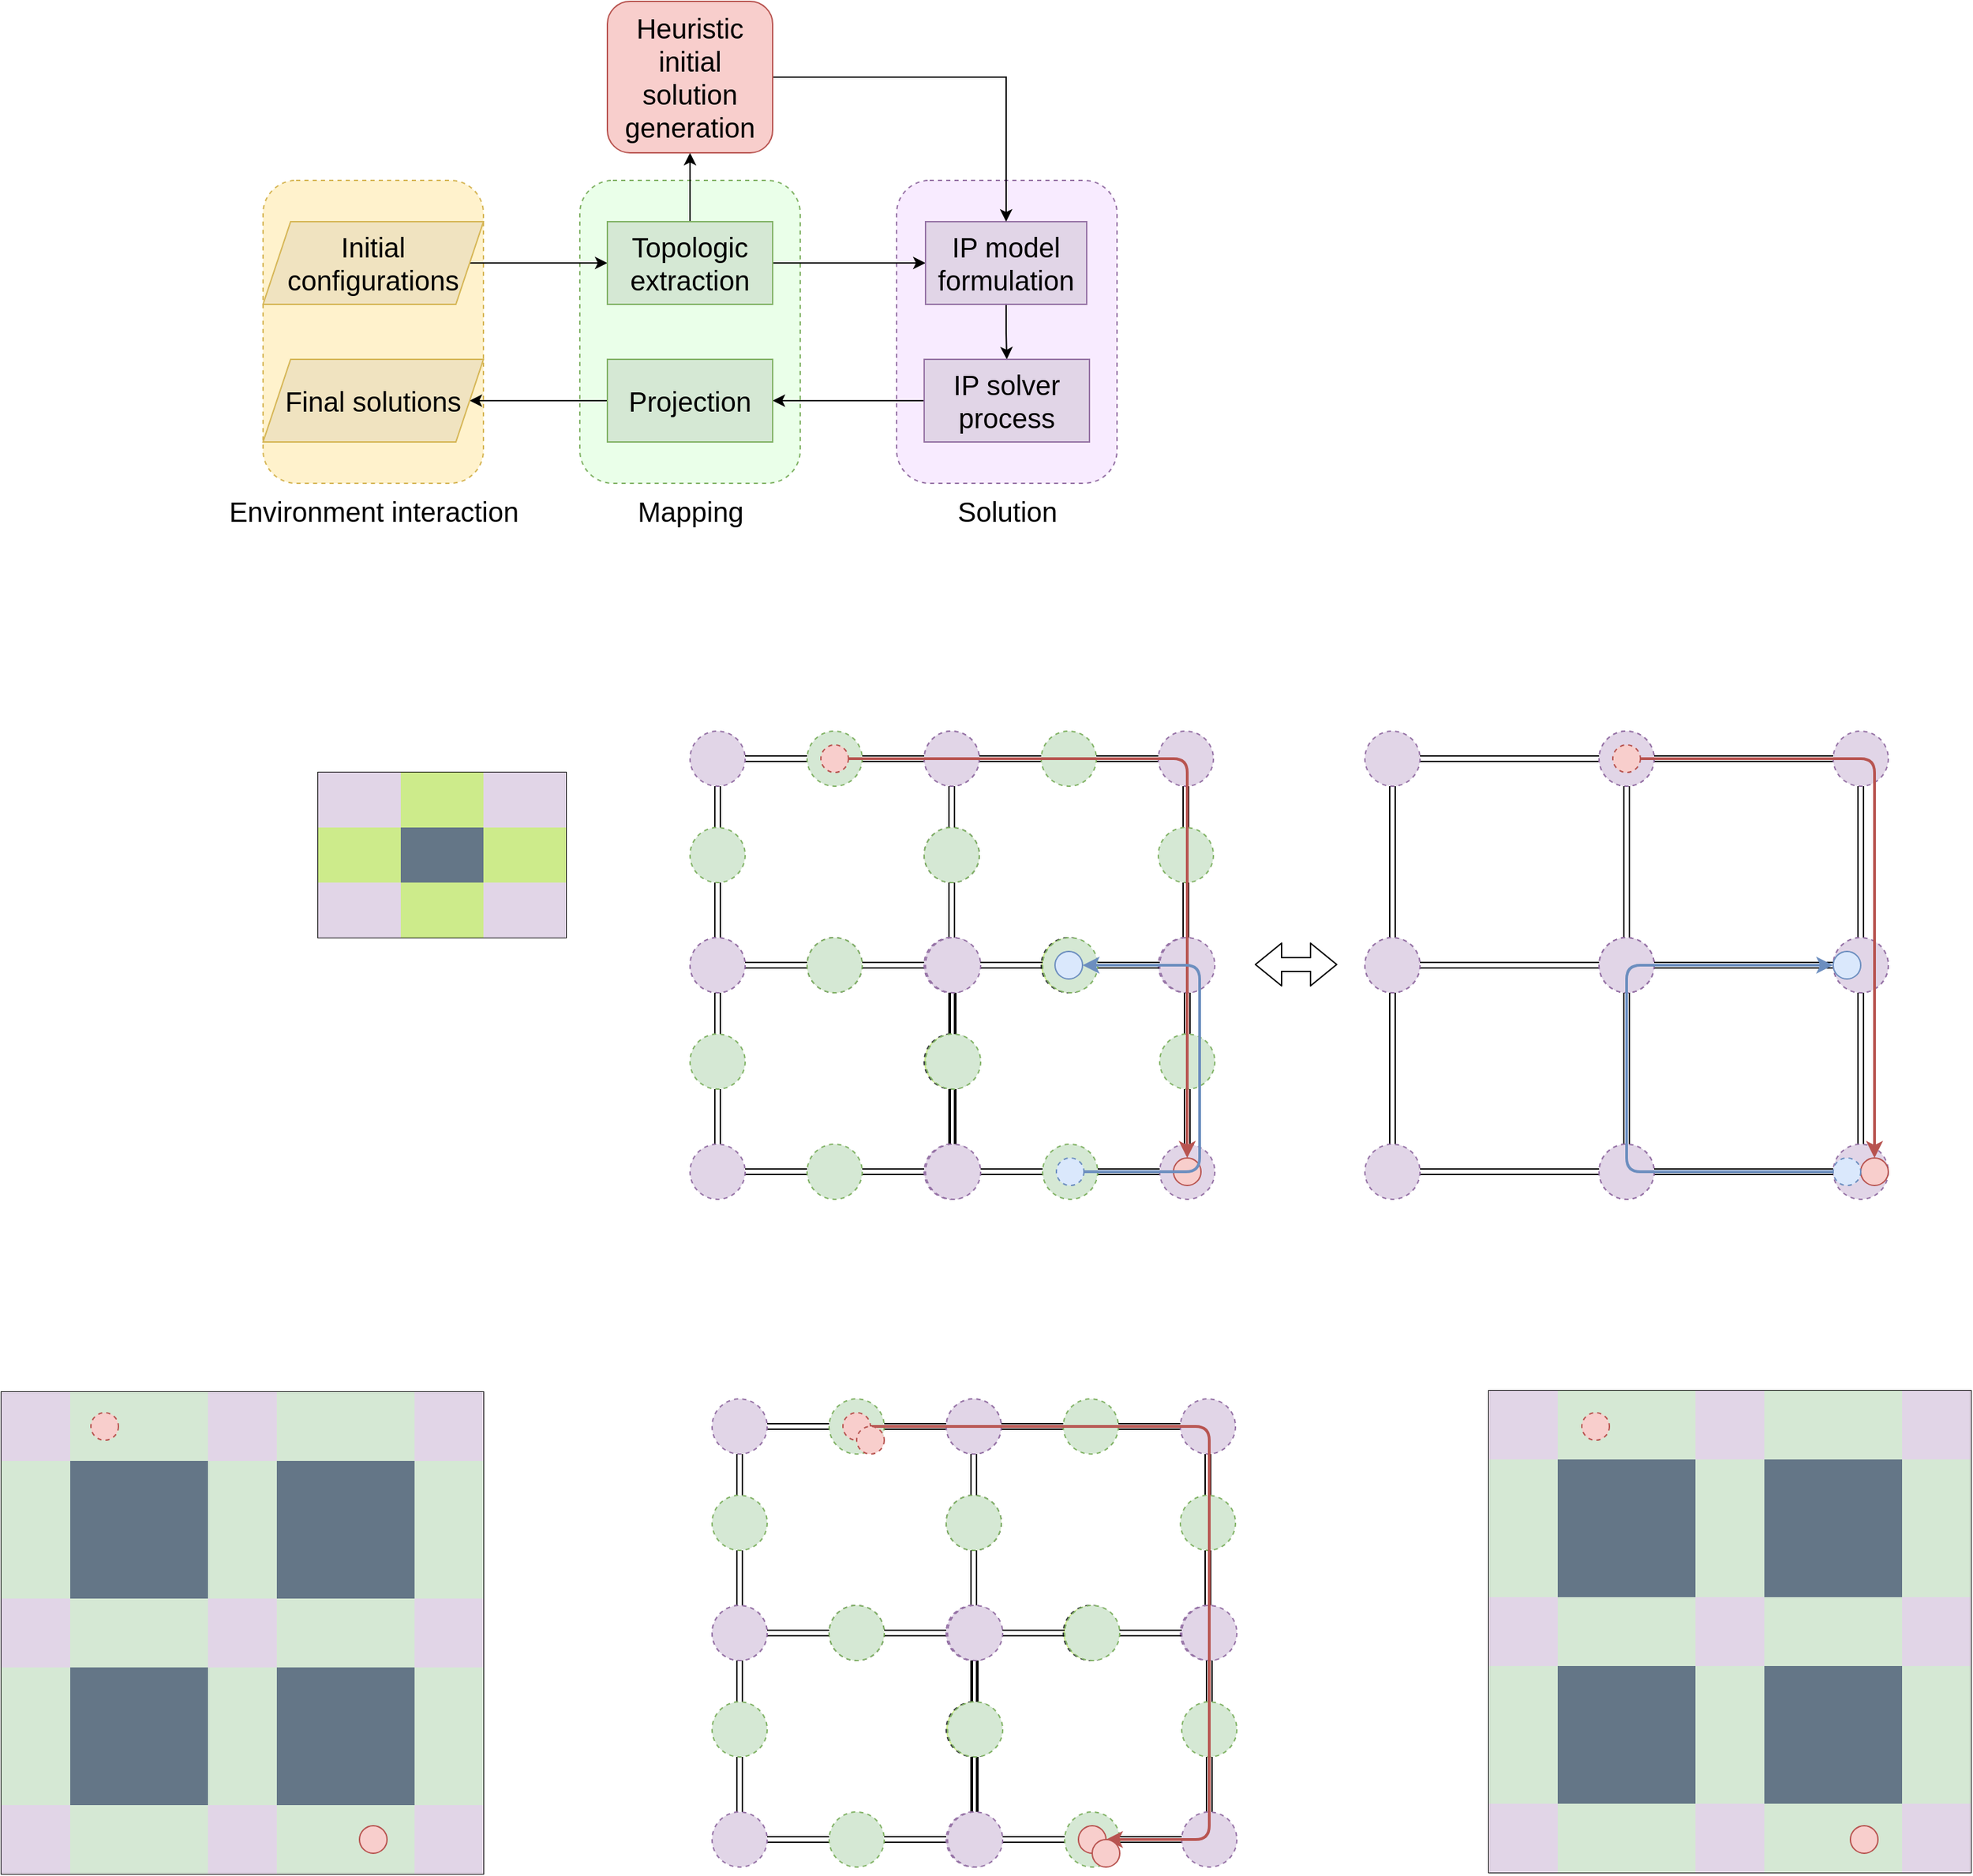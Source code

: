 <mxfile version="14.5.3" type="github">
  <diagram id="I2StB4HqvmvGapNNE5oy" name="Page-1">
    <mxGraphModel dx="2507" dy="993" grid="1" gridSize="10" guides="1" tooltips="1" connect="1" arrows="1" fold="1" page="1" pageScale="1" pageWidth="827" pageHeight="1169" math="0" shadow="0">
      <root>
        <mxCell id="0" />
        <mxCell id="1" parent="0" />
        <mxCell id="PMEJsE3CoTqAWys0NIsd-23" value="" style="rounded=1;whiteSpace=wrap;html=1;strokeColor=#d6b656;fillColor=#FFF2CC;dashed=1;" parent="1" vertex="1">
          <mxGeometry x="120" y="290" width="160" height="220" as="geometry" />
        </mxCell>
        <mxCell id="PMEJsE3CoTqAWys0NIsd-22" value="" style="rounded=1;whiteSpace=wrap;html=1;strokeColor=#9673a6;fillColor=#F8EBFF;dashed=1;" parent="1" vertex="1">
          <mxGeometry x="580" y="290" width="160" height="220" as="geometry" />
        </mxCell>
        <mxCell id="PMEJsE3CoTqAWys0NIsd-20" value="" style="rounded=1;whiteSpace=wrap;html=1;strokeColor=#82b366;fillColor=#EAFFE9;dashed=1;" parent="1" vertex="1">
          <mxGeometry x="350" y="290" width="160" height="220" as="geometry" />
        </mxCell>
        <mxCell id="PMEJsE3CoTqAWys0NIsd-4" style="edgeStyle=orthogonalEdgeStyle;rounded=0;orthogonalLoop=1;jettySize=auto;html=1;exitX=1;exitY=0.5;exitDx=0;exitDy=0;entryX=0;entryY=0.5;entryDx=0;entryDy=0;" parent="1" source="PMEJsE3CoTqAWys0NIsd-5" target="PMEJsE3CoTqAWys0NIsd-2" edge="1">
          <mxGeometry relative="1" as="geometry">
            <mxPoint x="330" y="350" as="sourcePoint" />
          </mxGeometry>
        </mxCell>
        <mxCell id="PMEJsE3CoTqAWys0NIsd-7" value="" style="edgeStyle=orthogonalEdgeStyle;rounded=0;orthogonalLoop=1;jettySize=auto;html=1;" parent="1" source="PMEJsE3CoTqAWys0NIsd-2" target="PMEJsE3CoTqAWys0NIsd-6" edge="1">
          <mxGeometry relative="1" as="geometry" />
        </mxCell>
        <mxCell id="PMEJsE3CoTqAWys0NIsd-10" value="" style="edgeStyle=orthogonalEdgeStyle;rounded=0;orthogonalLoop=1;jettySize=auto;html=1;" parent="1" source="PMEJsE3CoTqAWys0NIsd-2" edge="1">
          <mxGeometry relative="1" as="geometry">
            <mxPoint x="430" y="270" as="targetPoint" />
          </mxGeometry>
        </mxCell>
        <mxCell id="PMEJsE3CoTqAWys0NIsd-2" value="&lt;font style=&quot;font-size: 20px&quot;&gt;Topologic extraction&lt;/font&gt;" style="rounded=0;whiteSpace=wrap;html=1;fillColor=#d5e8d4;strokeColor=#82b366;" parent="1" vertex="1">
          <mxGeometry x="370" y="320" width="120" height="60" as="geometry" />
        </mxCell>
        <mxCell id="PMEJsE3CoTqAWys0NIsd-5" value="&lt;font style=&quot;font-size: 20px&quot;&gt;Initial configurations&lt;/font&gt;" style="shape=parallelogram;perimeter=parallelogramPerimeter;whiteSpace=wrap;html=1;fixedSize=1;strokeColor=#d6b656;fillColor=#F0E3C0;" parent="1" vertex="1">
          <mxGeometry x="120" y="320" width="160" height="60" as="geometry" />
        </mxCell>
        <mxCell id="PMEJsE3CoTqAWys0NIsd-13" value="" style="edgeStyle=orthogonalEdgeStyle;rounded=0;orthogonalLoop=1;jettySize=auto;html=1;" parent="1" source="PMEJsE3CoTqAWys0NIsd-6" target="PMEJsE3CoTqAWys0NIsd-12" edge="1">
          <mxGeometry relative="1" as="geometry" />
        </mxCell>
        <mxCell id="PMEJsE3CoTqAWys0NIsd-6" value="&lt;font style=&quot;font-size: 20px&quot;&gt;IP model formulation&lt;/font&gt;" style="rounded=0;whiteSpace=wrap;html=1;fillColor=#e1d5e7;strokeColor=#9673a6;" parent="1" vertex="1">
          <mxGeometry x="601" y="320" width="117" height="60" as="geometry" />
        </mxCell>
        <mxCell id="PMEJsE3CoTqAWys0NIsd-11" style="edgeStyle=orthogonalEdgeStyle;rounded=0;orthogonalLoop=1;jettySize=auto;html=1;exitX=1;exitY=0.5;exitDx=0;exitDy=0;entryX=0.5;entryY=0;entryDx=0;entryDy=0;" parent="1" source="PMEJsE3CoTqAWys0NIsd-19" target="PMEJsE3CoTqAWys0NIsd-6" edge="1">
          <mxGeometry relative="1" as="geometry">
            <mxPoint x="490" y="240" as="sourcePoint" />
          </mxGeometry>
        </mxCell>
        <mxCell id="PMEJsE3CoTqAWys0NIsd-18" value="" style="edgeStyle=orthogonalEdgeStyle;rounded=0;orthogonalLoop=1;jettySize=auto;html=1;" parent="1" source="PMEJsE3CoTqAWys0NIsd-12" target="PMEJsE3CoTqAWys0NIsd-14" edge="1">
          <mxGeometry relative="1" as="geometry" />
        </mxCell>
        <mxCell id="PMEJsE3CoTqAWys0NIsd-12" value="&lt;font style=&quot;font-size: 20px&quot;&gt;IP solver process&lt;/font&gt;" style="whiteSpace=wrap;html=1;rounded=0;fillColor=#e1d5e7;strokeColor=#9673a6;" parent="1" vertex="1">
          <mxGeometry x="600" y="420" width="120" height="60" as="geometry" />
        </mxCell>
        <mxCell id="PMEJsE3CoTqAWys0NIsd-17" value="" style="edgeStyle=orthogonalEdgeStyle;rounded=0;orthogonalLoop=1;jettySize=auto;html=1;" parent="1" source="PMEJsE3CoTqAWys0NIsd-14" target="PMEJsE3CoTqAWys0NIsd-16" edge="1">
          <mxGeometry relative="1" as="geometry" />
        </mxCell>
        <mxCell id="PMEJsE3CoTqAWys0NIsd-14" value="&lt;font style=&quot;font-size: 20px&quot;&gt;Projection&lt;/font&gt;" style="whiteSpace=wrap;html=1;rounded=0;fillColor=#d5e8d4;strokeColor=#82b366;" parent="1" vertex="1">
          <mxGeometry x="370" y="420" width="120" height="60" as="geometry" />
        </mxCell>
        <mxCell id="PMEJsE3CoTqAWys0NIsd-16" value="&lt;font style=&quot;font-size: 20px&quot;&gt;Final solutions&lt;/font&gt;" style="shape=parallelogram;perimeter=parallelogramPerimeter;whiteSpace=wrap;html=1;fixedSize=1;rounded=0;strokeColor=#d6b656;fillColor=#F0E3C0;" parent="1" vertex="1">
          <mxGeometry x="120" y="420" width="160" height="60" as="geometry" />
        </mxCell>
        <mxCell id="PMEJsE3CoTqAWys0NIsd-19" value="&lt;span&gt;&lt;font style=&quot;font-size: 20px&quot;&gt;Heuristic initial solution generation&lt;/font&gt;&lt;/span&gt;" style="rounded=1;whiteSpace=wrap;html=1;fillColor=#f8cecc;strokeColor=#b85450;" parent="1" vertex="1">
          <mxGeometry x="370" y="160" width="120" height="110" as="geometry" />
        </mxCell>
        <mxCell id="PMEJsE3CoTqAWys0NIsd-24" value="&lt;font style=&quot;font-size: 20px&quot;&gt;Environment interaction&lt;/font&gt;" style="text;html=1;align=center;verticalAlign=middle;resizable=0;points=[];autosize=1;" parent="1" vertex="1">
          <mxGeometry x="85" y="520" width="230" height="20" as="geometry" />
        </mxCell>
        <mxCell id="PMEJsE3CoTqAWys0NIsd-25" value="&lt;font style=&quot;font-size: 20px&quot;&gt;Mapping&lt;/font&gt;" style="text;html=1;align=center;verticalAlign=middle;resizable=0;points=[];autosize=1;" parent="1" vertex="1">
          <mxGeometry x="385" y="520" width="90" height="20" as="geometry" />
        </mxCell>
        <mxCell id="PMEJsE3CoTqAWys0NIsd-26" value="&lt;font style=&quot;font-size: 20px&quot;&gt;Solution&lt;/font&gt;" style="text;html=1;align=center;verticalAlign=middle;resizable=0;points=[];autosize=1;" parent="1" vertex="1">
          <mxGeometry x="615" y="520" width="90" height="20" as="geometry" />
        </mxCell>
        <mxCell id="PMEJsE3CoTqAWys0NIsd-29" value="" style="edgeStyle=orthogonalEdgeStyle;rounded=0;orthogonalLoop=1;jettySize=auto;html=1;shape=link;" parent="1" source="PMEJsE3CoTqAWys0NIsd-27" target="PMEJsE3CoTqAWys0NIsd-28" edge="1">
          <mxGeometry relative="1" as="geometry" />
        </mxCell>
        <mxCell id="PMEJsE3CoTqAWys0NIsd-27" value="" style="ellipse;whiteSpace=wrap;html=1;aspect=fixed;dashed=1;fillColor=#e1d5e7;strokeColor=#9673a6;" parent="1" vertex="1">
          <mxGeometry x="430" y="690" width="40" height="40" as="geometry" />
        </mxCell>
        <mxCell id="PMEJsE3CoTqAWys0NIsd-31" value="" style="edgeStyle=orthogonalEdgeStyle;rounded=0;orthogonalLoop=1;jettySize=auto;html=1;shape=link;" parent="1" source="PMEJsE3CoTqAWys0NIsd-28" target="PMEJsE3CoTqAWys0NIsd-30" edge="1">
          <mxGeometry relative="1" as="geometry" />
        </mxCell>
        <mxCell id="PMEJsE3CoTqAWys0NIsd-28" value="" style="ellipse;whiteSpace=wrap;html=1;aspect=fixed;dashed=1;fillColor=#d5e8d4;strokeColor=#82b366;" parent="1" vertex="1">
          <mxGeometry x="515" y="690" width="40" height="40" as="geometry" />
        </mxCell>
        <mxCell id="PMEJsE3CoTqAWys0NIsd-33" value="" style="edgeStyle=orthogonalEdgeStyle;rounded=0;orthogonalLoop=1;jettySize=auto;html=1;shape=link;" parent="1" source="PMEJsE3CoTqAWys0NIsd-30" target="PMEJsE3CoTqAWys0NIsd-32" edge="1">
          <mxGeometry relative="1" as="geometry" />
        </mxCell>
        <mxCell id="PMEJsE3CoTqAWys0NIsd-30" value="" style="ellipse;whiteSpace=wrap;html=1;aspect=fixed;dashed=1;fillColor=#e1d5e7;strokeColor=#9673a6;" parent="1" vertex="1">
          <mxGeometry x="600" y="690" width="40" height="40" as="geometry" />
        </mxCell>
        <mxCell id="PMEJsE3CoTqAWys0NIsd-35" value="" style="edgeStyle=orthogonalEdgeStyle;rounded=0;orthogonalLoop=1;jettySize=auto;html=1;shape=link;" parent="1" source="PMEJsE3CoTqAWys0NIsd-32" target="PMEJsE3CoTqAWys0NIsd-34" edge="1">
          <mxGeometry relative="1" as="geometry" />
        </mxCell>
        <mxCell id="PMEJsE3CoTqAWys0NIsd-32" value="" style="ellipse;whiteSpace=wrap;html=1;aspect=fixed;dashed=1;fillColor=#cdeb8b;strokeColor=#36393d;" parent="1" vertex="1">
          <mxGeometry x="600" y="760" width="40" height="40" as="geometry" />
        </mxCell>
        <mxCell id="PMEJsE3CoTqAWys0NIsd-37" value="" style="edgeStyle=orthogonalEdgeStyle;rounded=0;orthogonalLoop=1;jettySize=auto;html=1;shape=link;" parent="1" source="PMEJsE3CoTqAWys0NIsd-34" target="PMEJsE3CoTqAWys0NIsd-36" edge="1">
          <mxGeometry relative="1" as="geometry" />
        </mxCell>
        <mxCell id="PMEJsE3CoTqAWys0NIsd-34" value="" style="ellipse;whiteSpace=wrap;html=1;aspect=fixed;dashed=1;fillColor=#e1d5e7;strokeColor=#9673a6;" parent="1" vertex="1">
          <mxGeometry x="600" y="840" width="40" height="40" as="geometry" />
        </mxCell>
        <mxCell id="PMEJsE3CoTqAWys0NIsd-39" value="" style="edgeStyle=orthogonalEdgeStyle;rounded=0;orthogonalLoop=1;jettySize=auto;html=1;shape=link;" parent="1" source="PMEJsE3CoTqAWys0NIsd-36" target="PMEJsE3CoTqAWys0NIsd-38" edge="1">
          <mxGeometry relative="1" as="geometry" />
        </mxCell>
        <mxCell id="PMEJsE3CoTqAWys0NIsd-36" value="" style="ellipse;whiteSpace=wrap;html=1;aspect=fixed;dashed=1;fillColor=#cdeb8b;strokeColor=#36393d;" parent="1" vertex="1">
          <mxGeometry x="515" y="840" width="40" height="40" as="geometry" />
        </mxCell>
        <mxCell id="PMEJsE3CoTqAWys0NIsd-40" value="" style="edgeStyle=orthogonalEdgeStyle;rounded=0;orthogonalLoop=1;jettySize=auto;html=1;shape=link;" parent="1" source="PMEJsE3CoTqAWys0NIsd-38" edge="1">
          <mxGeometry relative="1" as="geometry">
            <mxPoint x="450" y="800" as="targetPoint" />
          </mxGeometry>
        </mxCell>
        <mxCell id="PMEJsE3CoTqAWys0NIsd-38" value="" style="ellipse;whiteSpace=wrap;html=1;aspect=fixed;dashed=1;fillColor=#e1d5e7;strokeColor=#9673a6;" parent="1" vertex="1">
          <mxGeometry x="430" y="840" width="40" height="40" as="geometry" />
        </mxCell>
        <mxCell id="PMEJsE3CoTqAWys0NIsd-42" value="" style="edgeStyle=orthogonalEdgeStyle;rounded=0;orthogonalLoop=1;jettySize=auto;html=1;shape=link;" parent="1" source="PMEJsE3CoTqAWys0NIsd-41" target="PMEJsE3CoTqAWys0NIsd-27" edge="1">
          <mxGeometry relative="1" as="geometry" />
        </mxCell>
        <mxCell id="PMEJsE3CoTqAWys0NIsd-41" value="" style="ellipse;whiteSpace=wrap;html=1;aspect=fixed;dashed=1;fillColor=#d5e8d4;strokeColor=#82b366;" parent="1" vertex="1">
          <mxGeometry x="430" y="760" width="40" height="40" as="geometry" />
        </mxCell>
        <mxCell id="PMEJsE3CoTqAWys0NIsd-43" value="" style="shape=table;html=1;whiteSpace=wrap;startSize=0;container=1;collapsible=0;childLayout=tableLayout;" parent="1" vertex="1">
          <mxGeometry x="160" y="720" width="180" height="120" as="geometry" />
        </mxCell>
        <mxCell id="PMEJsE3CoTqAWys0NIsd-44" value="" style="shape=partialRectangle;html=1;whiteSpace=wrap;collapsible=0;dropTarget=0;pointerEvents=0;fillColor=none;top=0;left=0;bottom=0;right=0;points=[[0,0.5],[1,0.5]];portConstraint=eastwest;" parent="PMEJsE3CoTqAWys0NIsd-43" vertex="1">
          <mxGeometry width="180" height="40" as="geometry" />
        </mxCell>
        <mxCell id="PMEJsE3CoTqAWys0NIsd-45" value="" style="shape=partialRectangle;html=1;whiteSpace=wrap;connectable=0;overflow=hidden;fillColor=#e1d5e7;top=0;left=0;bottom=0;right=0;strokeColor=#9673a6;" parent="PMEJsE3CoTqAWys0NIsd-44" vertex="1">
          <mxGeometry width="60" height="40" as="geometry" />
        </mxCell>
        <mxCell id="PMEJsE3CoTqAWys0NIsd-46" value="" style="shape=partialRectangle;html=1;whiteSpace=wrap;connectable=0;overflow=hidden;fillColor=#cdeb8b;top=0;left=0;bottom=0;right=0;strokeColor=#36393d;" parent="PMEJsE3CoTqAWys0NIsd-44" vertex="1">
          <mxGeometry x="60" width="60" height="40" as="geometry" />
        </mxCell>
        <mxCell id="PMEJsE3CoTqAWys0NIsd-47" value="" style="shape=partialRectangle;html=1;whiteSpace=wrap;connectable=0;overflow=hidden;fillColor=#e1d5e7;top=0;left=0;bottom=0;right=0;strokeColor=#9673a6;" parent="PMEJsE3CoTqAWys0NIsd-44" vertex="1">
          <mxGeometry x="120" width="60" height="40" as="geometry" />
        </mxCell>
        <mxCell id="PMEJsE3CoTqAWys0NIsd-48" value="" style="shape=partialRectangle;html=1;whiteSpace=wrap;collapsible=0;dropTarget=0;pointerEvents=0;fillColor=none;top=0;left=0;bottom=0;right=0;points=[[0,0.5],[1,0.5]];portConstraint=eastwest;" parent="PMEJsE3CoTqAWys0NIsd-43" vertex="1">
          <mxGeometry y="40" width="180" height="40" as="geometry" />
        </mxCell>
        <mxCell id="PMEJsE3CoTqAWys0NIsd-49" value="" style="shape=partialRectangle;html=1;whiteSpace=wrap;connectable=0;overflow=hidden;fillColor=#cdeb8b;top=0;left=0;bottom=0;right=0;strokeColor=#36393d;" parent="PMEJsE3CoTqAWys0NIsd-48" vertex="1">
          <mxGeometry width="60" height="40" as="geometry" />
        </mxCell>
        <mxCell id="PMEJsE3CoTqAWys0NIsd-50" value="" style="shape=partialRectangle;html=1;whiteSpace=wrap;connectable=0;overflow=hidden;fillColor=#647687;top=0;left=0;bottom=0;right=0;strokeColor=#314354;fontColor=#ffffff;" parent="PMEJsE3CoTqAWys0NIsd-48" vertex="1">
          <mxGeometry x="60" width="60" height="40" as="geometry" />
        </mxCell>
        <mxCell id="PMEJsE3CoTqAWys0NIsd-51" value="" style="shape=partialRectangle;html=1;whiteSpace=wrap;connectable=0;overflow=hidden;fillColor=#cdeb8b;top=0;left=0;bottom=0;right=0;strokeColor=#36393d;" parent="PMEJsE3CoTqAWys0NIsd-48" vertex="1">
          <mxGeometry x="120" width="60" height="40" as="geometry" />
        </mxCell>
        <mxCell id="PMEJsE3CoTqAWys0NIsd-52" value="" style="shape=partialRectangle;html=1;whiteSpace=wrap;collapsible=0;dropTarget=0;pointerEvents=0;fillColor=none;top=0;left=0;bottom=0;right=0;points=[[0,0.5],[1,0.5]];portConstraint=eastwest;" parent="PMEJsE3CoTqAWys0NIsd-43" vertex="1">
          <mxGeometry y="80" width="180" height="40" as="geometry" />
        </mxCell>
        <mxCell id="PMEJsE3CoTqAWys0NIsd-53" value="" style="shape=partialRectangle;html=1;whiteSpace=wrap;connectable=0;overflow=hidden;fillColor=#e1d5e7;top=0;left=0;bottom=0;right=0;strokeColor=#9673a6;" parent="PMEJsE3CoTqAWys0NIsd-52" vertex="1">
          <mxGeometry width="60" height="40" as="geometry" />
        </mxCell>
        <mxCell id="PMEJsE3CoTqAWys0NIsd-54" value="" style="shape=partialRectangle;html=1;whiteSpace=wrap;connectable=0;overflow=hidden;fillColor=#cdeb8b;top=0;left=0;bottom=0;right=0;strokeColor=#36393d;" parent="PMEJsE3CoTqAWys0NIsd-52" vertex="1">
          <mxGeometry x="60" width="60" height="40" as="geometry" />
        </mxCell>
        <mxCell id="PMEJsE3CoTqAWys0NIsd-55" value="" style="shape=partialRectangle;html=1;whiteSpace=wrap;connectable=0;overflow=hidden;fillColor=#e1d5e7;top=0;left=0;bottom=0;right=0;strokeColor=#9673a6;" parent="PMEJsE3CoTqAWys0NIsd-52" vertex="1">
          <mxGeometry x="120" width="60" height="40" as="geometry" />
        </mxCell>
        <mxCell id="wxKUMde6-V1E0j_v8bqB-1" value="" style="edgeStyle=orthogonalEdgeStyle;rounded=0;orthogonalLoop=1;jettySize=auto;html=1;shape=link;entryX=0;entryY=0.5;entryDx=0;entryDy=0;" parent="1" source="wxKUMde6-V1E0j_v8bqB-2" target="wxKUMde6-V1E0j_v8bqB-6" edge="1">
          <mxGeometry relative="1" as="geometry">
            <mxPoint x="1005" y="710" as="targetPoint" />
          </mxGeometry>
        </mxCell>
        <mxCell id="wxKUMde6-V1E0j_v8bqB-2" value="" style="ellipse;whiteSpace=wrap;html=1;aspect=fixed;dashed=1;fillColor=#e1d5e7;strokeColor=#9673a6;" parent="1" vertex="1">
          <mxGeometry x="920" y="690" width="40" height="40" as="geometry" />
        </mxCell>
        <mxCell id="wxKUMde6-V1E0j_v8bqB-6" value="" style="ellipse;whiteSpace=wrap;html=1;aspect=fixed;dashed=1;fillColor=#e1d5e7;strokeColor=#9673a6;" parent="1" vertex="1">
          <mxGeometry x="1090" y="690" width="40" height="40" as="geometry" />
        </mxCell>
        <mxCell id="wxKUMde6-V1E0j_v8bqB-7" value="" style="edgeStyle=orthogonalEdgeStyle;rounded=0;orthogonalLoop=1;jettySize=auto;html=1;shape=link;exitX=0.5;exitY=1;exitDx=0;exitDy=0;" parent="1" source="wxKUMde6-V1E0j_v8bqB-6" target="wxKUMde6-V1E0j_v8bqB-10" edge="1">
          <mxGeometry relative="1" as="geometry">
            <mxPoint x="1110" y="800" as="sourcePoint" />
          </mxGeometry>
        </mxCell>
        <mxCell id="wxKUMde6-V1E0j_v8bqB-10" value="" style="ellipse;whiteSpace=wrap;html=1;aspect=fixed;dashed=1;fillColor=#e1d5e7;strokeColor=#9673a6;" parent="1" vertex="1">
          <mxGeometry x="1090" y="840" width="40" height="40" as="geometry" />
        </mxCell>
        <mxCell id="wxKUMde6-V1E0j_v8bqB-11" value="" style="edgeStyle=orthogonalEdgeStyle;rounded=0;orthogonalLoop=1;jettySize=auto;html=1;shape=link;exitX=0;exitY=0.5;exitDx=0;exitDy=0;" parent="1" source="wxKUMde6-V1E0j_v8bqB-10" target="wxKUMde6-V1E0j_v8bqB-14" edge="1">
          <mxGeometry relative="1" as="geometry">
            <mxPoint x="1050" y="860" as="sourcePoint" />
          </mxGeometry>
        </mxCell>
        <mxCell id="wxKUMde6-V1E0j_v8bqB-13" value="" style="edgeStyle=orthogonalEdgeStyle;rounded=0;orthogonalLoop=1;jettySize=auto;html=1;shape=link;entryX=0.5;entryY=1;entryDx=0;entryDy=0;" parent="1" source="wxKUMde6-V1E0j_v8bqB-14" target="wxKUMde6-V1E0j_v8bqB-2" edge="1">
          <mxGeometry relative="1" as="geometry">
            <mxPoint x="940" y="800" as="targetPoint" />
          </mxGeometry>
        </mxCell>
        <mxCell id="wxKUMde6-V1E0j_v8bqB-14" value="" style="ellipse;whiteSpace=wrap;html=1;aspect=fixed;dashed=1;fillColor=#e1d5e7;strokeColor=#9673a6;" parent="1" vertex="1">
          <mxGeometry x="920" y="840" width="40" height="40" as="geometry" />
        </mxCell>
        <mxCell id="wxKUMde6-V1E0j_v8bqB-18" value="" style="shape=flexArrow;endArrow=classic;startArrow=classic;html=1;" parent="1" edge="1">
          <mxGeometry width="50" height="50" relative="1" as="geometry">
            <mxPoint x="840" y="859.5" as="sourcePoint" />
            <mxPoint x="900" y="859.5" as="targetPoint" />
          </mxGeometry>
        </mxCell>
        <mxCell id="924rGIs-i0GN_DPLdWoz-1" value="" style="edgeStyle=orthogonalEdgeStyle;rounded=0;orthogonalLoop=1;jettySize=auto;html=1;shape=link;" parent="1" source="924rGIs-i0GN_DPLdWoz-2" target="924rGIs-i0GN_DPLdWoz-4" edge="1">
          <mxGeometry relative="1" as="geometry" />
        </mxCell>
        <mxCell id="924rGIs-i0GN_DPLdWoz-2" value="" style="ellipse;whiteSpace=wrap;html=1;aspect=fixed;dashed=1;fillColor=#e1d5e7;strokeColor=#9673a6;" parent="1" vertex="1">
          <mxGeometry x="600" y="690" width="40" height="40" as="geometry" />
        </mxCell>
        <mxCell id="924rGIs-i0GN_DPLdWoz-3" value="" style="edgeStyle=orthogonalEdgeStyle;rounded=0;orthogonalLoop=1;jettySize=auto;html=1;shape=link;" parent="1" source="924rGIs-i0GN_DPLdWoz-4" target="924rGIs-i0GN_DPLdWoz-6" edge="1">
          <mxGeometry relative="1" as="geometry" />
        </mxCell>
        <mxCell id="924rGIs-i0GN_DPLdWoz-4" value="" style="ellipse;whiteSpace=wrap;html=1;aspect=fixed;dashed=1;fillColor=#d5e8d4;strokeColor=#82b366;" parent="1" vertex="1">
          <mxGeometry x="685" y="690" width="40" height="40" as="geometry" />
        </mxCell>
        <mxCell id="924rGIs-i0GN_DPLdWoz-5" value="" style="edgeStyle=orthogonalEdgeStyle;rounded=0;orthogonalLoop=1;jettySize=auto;html=1;shape=link;" parent="1" source="924rGIs-i0GN_DPLdWoz-6" target="924rGIs-i0GN_DPLdWoz-8" edge="1">
          <mxGeometry relative="1" as="geometry" />
        </mxCell>
        <mxCell id="924rGIs-i0GN_DPLdWoz-6" value="" style="ellipse;whiteSpace=wrap;html=1;aspect=fixed;dashed=1;fillColor=#e1d5e7;strokeColor=#9673a6;" parent="1" vertex="1">
          <mxGeometry x="770" y="690" width="40" height="40" as="geometry" />
        </mxCell>
        <mxCell id="924rGIs-i0GN_DPLdWoz-7" value="" style="edgeStyle=orthogonalEdgeStyle;rounded=0;orthogonalLoop=1;jettySize=auto;html=1;shape=link;" parent="1" source="924rGIs-i0GN_DPLdWoz-8" target="924rGIs-i0GN_DPLdWoz-10" edge="1">
          <mxGeometry relative="1" as="geometry" />
        </mxCell>
        <mxCell id="924rGIs-i0GN_DPLdWoz-8" value="" style="ellipse;whiteSpace=wrap;html=1;aspect=fixed;dashed=1;fillColor=#d5e8d4;strokeColor=#82b366;" parent="1" vertex="1">
          <mxGeometry x="770" y="760" width="40" height="40" as="geometry" />
        </mxCell>
        <mxCell id="924rGIs-i0GN_DPLdWoz-9" value="" style="edgeStyle=orthogonalEdgeStyle;rounded=0;orthogonalLoop=1;jettySize=auto;html=1;shape=link;" parent="1" source="924rGIs-i0GN_DPLdWoz-10" target="924rGIs-i0GN_DPLdWoz-12" edge="1">
          <mxGeometry relative="1" as="geometry" />
        </mxCell>
        <mxCell id="924rGIs-i0GN_DPLdWoz-10" value="" style="ellipse;whiteSpace=wrap;html=1;aspect=fixed;dashed=1;fillColor=#e1d5e7;strokeColor=#9673a6;" parent="1" vertex="1">
          <mxGeometry x="770" y="840" width="40" height="40" as="geometry" />
        </mxCell>
        <mxCell id="924rGIs-i0GN_DPLdWoz-11" value="" style="edgeStyle=orthogonalEdgeStyle;rounded=0;orthogonalLoop=1;jettySize=auto;html=1;shape=link;" parent="1" source="924rGIs-i0GN_DPLdWoz-12" target="924rGIs-i0GN_DPLdWoz-14" edge="1">
          <mxGeometry relative="1" as="geometry" />
        </mxCell>
        <mxCell id="924rGIs-i0GN_DPLdWoz-12" value="" style="ellipse;whiteSpace=wrap;html=1;aspect=fixed;dashed=1;fillColor=#cdeb8b;strokeColor=#36393d;" parent="1" vertex="1">
          <mxGeometry x="685" y="840" width="40" height="40" as="geometry" />
        </mxCell>
        <mxCell id="924rGIs-i0GN_DPLdWoz-13" value="" style="edgeStyle=orthogonalEdgeStyle;rounded=0;orthogonalLoop=1;jettySize=auto;html=1;shape=link;" parent="1" source="924rGIs-i0GN_DPLdWoz-14" edge="1">
          <mxGeometry relative="1" as="geometry">
            <mxPoint x="620" y="800" as="targetPoint" />
          </mxGeometry>
        </mxCell>
        <mxCell id="924rGIs-i0GN_DPLdWoz-14" value="" style="ellipse;whiteSpace=wrap;html=1;aspect=fixed;dashed=1;fillColor=#e1d5e7;strokeColor=#9673a6;" parent="1" vertex="1">
          <mxGeometry x="600" y="840" width="40" height="40" as="geometry" />
        </mxCell>
        <mxCell id="924rGIs-i0GN_DPLdWoz-15" value="" style="edgeStyle=orthogonalEdgeStyle;rounded=0;orthogonalLoop=1;jettySize=auto;html=1;shape=link;" parent="1" source="924rGIs-i0GN_DPLdWoz-16" target="924rGIs-i0GN_DPLdWoz-2" edge="1">
          <mxGeometry relative="1" as="geometry" />
        </mxCell>
        <mxCell id="924rGIs-i0GN_DPLdWoz-16" value="" style="ellipse;whiteSpace=wrap;html=1;aspect=fixed;dashed=1;fillColor=#d5e8d4;strokeColor=#82b366;" parent="1" vertex="1">
          <mxGeometry x="600" y="760" width="40" height="40" as="geometry" />
        </mxCell>
        <mxCell id="924rGIs-i0GN_DPLdWoz-17" value="" style="edgeStyle=orthogonalEdgeStyle;rounded=0;orthogonalLoop=1;jettySize=auto;html=1;shape=link;" parent="1" source="924rGIs-i0GN_DPLdWoz-18" target="924rGIs-i0GN_DPLdWoz-20" edge="1">
          <mxGeometry relative="1" as="geometry" />
        </mxCell>
        <mxCell id="924rGIs-i0GN_DPLdWoz-18" value="" style="ellipse;whiteSpace=wrap;html=1;aspect=fixed;dashed=1;fillColor=#e1d5e7;strokeColor=#9673a6;" parent="1" vertex="1">
          <mxGeometry x="430" y="840" width="40" height="40" as="geometry" />
        </mxCell>
        <mxCell id="924rGIs-i0GN_DPLdWoz-19" value="" style="edgeStyle=orthogonalEdgeStyle;rounded=0;orthogonalLoop=1;jettySize=auto;html=1;shape=link;" parent="1" source="924rGIs-i0GN_DPLdWoz-20" target="924rGIs-i0GN_DPLdWoz-22" edge="1">
          <mxGeometry relative="1" as="geometry" />
        </mxCell>
        <mxCell id="924rGIs-i0GN_DPLdWoz-20" value="" style="ellipse;whiteSpace=wrap;html=1;aspect=fixed;dashed=1;fillColor=#d5e8d4;strokeColor=#82b366;" parent="1" vertex="1">
          <mxGeometry x="515" y="840" width="40" height="40" as="geometry" />
        </mxCell>
        <mxCell id="924rGIs-i0GN_DPLdWoz-21" value="" style="edgeStyle=orthogonalEdgeStyle;rounded=0;orthogonalLoop=1;jettySize=auto;html=1;shape=link;" parent="1" source="924rGIs-i0GN_DPLdWoz-22" target="924rGIs-i0GN_DPLdWoz-24" edge="1">
          <mxGeometry relative="1" as="geometry" />
        </mxCell>
        <mxCell id="924rGIs-i0GN_DPLdWoz-22" value="" style="ellipse;whiteSpace=wrap;html=1;aspect=fixed;dashed=1;fillColor=#e1d5e7;strokeColor=#9673a6;" parent="1" vertex="1">
          <mxGeometry x="600" y="840" width="40" height="40" as="geometry" />
        </mxCell>
        <mxCell id="924rGIs-i0GN_DPLdWoz-23" value="" style="edgeStyle=orthogonalEdgeStyle;rounded=0;orthogonalLoop=1;jettySize=auto;html=1;shape=link;" parent="1" source="924rGIs-i0GN_DPLdWoz-24" target="924rGIs-i0GN_DPLdWoz-26" edge="1">
          <mxGeometry relative="1" as="geometry" />
        </mxCell>
        <mxCell id="924rGIs-i0GN_DPLdWoz-24" value="" style="ellipse;whiteSpace=wrap;html=1;aspect=fixed;dashed=1;fillColor=#cdeb8b;strokeColor=#36393d;" parent="1" vertex="1">
          <mxGeometry x="600" y="910" width="40" height="40" as="geometry" />
        </mxCell>
        <mxCell id="924rGIs-i0GN_DPLdWoz-25" value="" style="edgeStyle=orthogonalEdgeStyle;rounded=0;orthogonalLoop=1;jettySize=auto;html=1;shape=link;" parent="1" source="924rGIs-i0GN_DPLdWoz-26" target="924rGIs-i0GN_DPLdWoz-28" edge="1">
          <mxGeometry relative="1" as="geometry" />
        </mxCell>
        <mxCell id="924rGIs-i0GN_DPLdWoz-26" value="" style="ellipse;whiteSpace=wrap;html=1;aspect=fixed;dashed=1;fillColor=#e1d5e7;strokeColor=#9673a6;" parent="1" vertex="1">
          <mxGeometry x="600" y="990" width="40" height="40" as="geometry" />
        </mxCell>
        <mxCell id="924rGIs-i0GN_DPLdWoz-27" value="" style="edgeStyle=orthogonalEdgeStyle;rounded=0;orthogonalLoop=1;jettySize=auto;html=1;shape=link;" parent="1" source="924rGIs-i0GN_DPLdWoz-28" target="924rGIs-i0GN_DPLdWoz-30" edge="1">
          <mxGeometry relative="1" as="geometry" />
        </mxCell>
        <mxCell id="924rGIs-i0GN_DPLdWoz-28" value="" style="ellipse;whiteSpace=wrap;html=1;aspect=fixed;dashed=1;fillColor=#d5e8d4;strokeColor=#82b366;" parent="1" vertex="1">
          <mxGeometry x="515" y="990" width="40" height="40" as="geometry" />
        </mxCell>
        <mxCell id="924rGIs-i0GN_DPLdWoz-29" value="" style="edgeStyle=orthogonalEdgeStyle;rounded=0;orthogonalLoop=1;jettySize=auto;html=1;shape=link;" parent="1" source="924rGIs-i0GN_DPLdWoz-30" edge="1">
          <mxGeometry relative="1" as="geometry">
            <mxPoint x="450" y="950" as="targetPoint" />
          </mxGeometry>
        </mxCell>
        <mxCell id="924rGIs-i0GN_DPLdWoz-30" value="" style="ellipse;whiteSpace=wrap;html=1;aspect=fixed;dashed=1;fillColor=#e1d5e7;strokeColor=#9673a6;" parent="1" vertex="1">
          <mxGeometry x="430" y="990" width="40" height="40" as="geometry" />
        </mxCell>
        <mxCell id="924rGIs-i0GN_DPLdWoz-31" value="" style="edgeStyle=orthogonalEdgeStyle;rounded=0;orthogonalLoop=1;jettySize=auto;html=1;shape=link;" parent="1" source="924rGIs-i0GN_DPLdWoz-32" target="924rGIs-i0GN_DPLdWoz-18" edge="1">
          <mxGeometry relative="1" as="geometry" />
        </mxCell>
        <mxCell id="924rGIs-i0GN_DPLdWoz-32" value="" style="ellipse;whiteSpace=wrap;html=1;aspect=fixed;dashed=1;fillColor=#d5e8d4;strokeColor=#82b366;" parent="1" vertex="1">
          <mxGeometry x="430" y="910" width="40" height="40" as="geometry" />
        </mxCell>
        <mxCell id="924rGIs-i0GN_DPLdWoz-33" value="" style="edgeStyle=orthogonalEdgeStyle;rounded=0;orthogonalLoop=1;jettySize=auto;html=1;shape=link;" parent="1" source="924rGIs-i0GN_DPLdWoz-34" target="924rGIs-i0GN_DPLdWoz-36" edge="1">
          <mxGeometry relative="1" as="geometry" />
        </mxCell>
        <mxCell id="924rGIs-i0GN_DPLdWoz-34" value="" style="ellipse;whiteSpace=wrap;html=1;aspect=fixed;dashed=1;fillColor=#e1d5e7;strokeColor=#9673a6;" parent="1" vertex="1">
          <mxGeometry x="601" y="840" width="40" height="40" as="geometry" />
        </mxCell>
        <mxCell id="924rGIs-i0GN_DPLdWoz-35" value="" style="edgeStyle=orthogonalEdgeStyle;rounded=0;orthogonalLoop=1;jettySize=auto;html=1;shape=link;" parent="1" source="924rGIs-i0GN_DPLdWoz-36" target="924rGIs-i0GN_DPLdWoz-38" edge="1">
          <mxGeometry relative="1" as="geometry" />
        </mxCell>
        <mxCell id="924rGIs-i0GN_DPLdWoz-36" value="" style="ellipse;whiteSpace=wrap;html=1;aspect=fixed;dashed=1;fillColor=#d5e8d4;strokeColor=#82b366;" parent="1" vertex="1">
          <mxGeometry x="686" y="840" width="40" height="40" as="geometry" />
        </mxCell>
        <mxCell id="924rGIs-i0GN_DPLdWoz-37" value="" style="edgeStyle=orthogonalEdgeStyle;rounded=0;orthogonalLoop=1;jettySize=auto;html=1;shape=link;" parent="1" source="924rGIs-i0GN_DPLdWoz-38" target="924rGIs-i0GN_DPLdWoz-40" edge="1">
          <mxGeometry relative="1" as="geometry" />
        </mxCell>
        <mxCell id="924rGIs-i0GN_DPLdWoz-38" value="" style="ellipse;whiteSpace=wrap;html=1;aspect=fixed;dashed=1;fillColor=#e1d5e7;strokeColor=#9673a6;" parent="1" vertex="1">
          <mxGeometry x="771" y="840" width="40" height="40" as="geometry" />
        </mxCell>
        <mxCell id="924rGIs-i0GN_DPLdWoz-39" value="" style="edgeStyle=orthogonalEdgeStyle;rounded=0;orthogonalLoop=1;jettySize=auto;html=1;shape=link;" parent="1" source="924rGIs-i0GN_DPLdWoz-40" target="924rGIs-i0GN_DPLdWoz-42" edge="1">
          <mxGeometry relative="1" as="geometry" />
        </mxCell>
        <mxCell id="924rGIs-i0GN_DPLdWoz-40" value="" style="ellipse;whiteSpace=wrap;html=1;aspect=fixed;dashed=1;fillColor=#d5e8d4;strokeColor=#82b366;" parent="1" vertex="1">
          <mxGeometry x="771" y="910" width="40" height="40" as="geometry" />
        </mxCell>
        <mxCell id="924rGIs-i0GN_DPLdWoz-41" value="" style="edgeStyle=orthogonalEdgeStyle;rounded=0;orthogonalLoop=1;jettySize=auto;html=1;shape=link;" parent="1" source="924rGIs-i0GN_DPLdWoz-42" target="924rGIs-i0GN_DPLdWoz-44" edge="1">
          <mxGeometry relative="1" as="geometry" />
        </mxCell>
        <mxCell id="924rGIs-i0GN_DPLdWoz-42" value="" style="ellipse;whiteSpace=wrap;html=1;aspect=fixed;dashed=1;fillColor=#e1d5e7;strokeColor=#9673a6;" parent="1" vertex="1">
          <mxGeometry x="771" y="990" width="40" height="40" as="geometry" />
        </mxCell>
        <mxCell id="924rGIs-i0GN_DPLdWoz-43" value="" style="edgeStyle=orthogonalEdgeStyle;rounded=0;orthogonalLoop=1;jettySize=auto;html=1;shape=link;" parent="1" source="924rGIs-i0GN_DPLdWoz-44" target="924rGIs-i0GN_DPLdWoz-46" edge="1">
          <mxGeometry relative="1" as="geometry" />
        </mxCell>
        <mxCell id="924rGIs-i0GN_DPLdWoz-44" value="" style="ellipse;whiteSpace=wrap;html=1;aspect=fixed;dashed=1;fillColor=#d5e8d4;strokeColor=#82b366;" parent="1" vertex="1">
          <mxGeometry x="686" y="990" width="40" height="40" as="geometry" />
        </mxCell>
        <mxCell id="924rGIs-i0GN_DPLdWoz-45" value="" style="edgeStyle=orthogonalEdgeStyle;rounded=0;orthogonalLoop=1;jettySize=auto;html=1;shape=link;" parent="1" source="924rGIs-i0GN_DPLdWoz-46" edge="1">
          <mxGeometry relative="1" as="geometry">
            <mxPoint x="621" y="950" as="targetPoint" />
          </mxGeometry>
        </mxCell>
        <mxCell id="924rGIs-i0GN_DPLdWoz-46" value="" style="ellipse;whiteSpace=wrap;html=1;aspect=fixed;dashed=1;fillColor=#e1d5e7;strokeColor=#9673a6;" parent="1" vertex="1">
          <mxGeometry x="601" y="990" width="40" height="40" as="geometry" />
        </mxCell>
        <mxCell id="924rGIs-i0GN_DPLdWoz-47" value="" style="edgeStyle=orthogonalEdgeStyle;rounded=0;orthogonalLoop=1;jettySize=auto;html=1;shape=link;" parent="1" source="924rGIs-i0GN_DPLdWoz-48" target="924rGIs-i0GN_DPLdWoz-34" edge="1">
          <mxGeometry relative="1" as="geometry" />
        </mxCell>
        <mxCell id="924rGIs-i0GN_DPLdWoz-48" value="" style="ellipse;whiteSpace=wrap;html=1;aspect=fixed;dashed=1;fillColor=#d5e8d4;strokeColor=#82b366;" parent="1" vertex="1">
          <mxGeometry x="601" y="910" width="40" height="40" as="geometry" />
        </mxCell>
        <mxCell id="924rGIs-i0GN_DPLdWoz-49" value="" style="edgeStyle=orthogonalEdgeStyle;rounded=0;orthogonalLoop=1;jettySize=auto;html=1;shape=link;entryX=0;entryY=0.5;entryDx=0;entryDy=0;" parent="1" source="924rGIs-i0GN_DPLdWoz-50" target="924rGIs-i0GN_DPLdWoz-51" edge="1">
          <mxGeometry relative="1" as="geometry">
            <mxPoint x="1175" y="710" as="targetPoint" />
          </mxGeometry>
        </mxCell>
        <mxCell id="924rGIs-i0GN_DPLdWoz-50" value="" style="ellipse;whiteSpace=wrap;html=1;aspect=fixed;dashed=1;fillColor=#e1d5e7;strokeColor=#9673a6;" parent="1" vertex="1">
          <mxGeometry x="1090" y="690" width="40" height="40" as="geometry" />
        </mxCell>
        <mxCell id="924rGIs-i0GN_DPLdWoz-51" value="" style="ellipse;whiteSpace=wrap;html=1;aspect=fixed;dashed=1;fillColor=#e1d5e7;strokeColor=#9673a6;" parent="1" vertex="1">
          <mxGeometry x="1260" y="690" width="40" height="40" as="geometry" />
        </mxCell>
        <mxCell id="924rGIs-i0GN_DPLdWoz-52" value="" style="edgeStyle=orthogonalEdgeStyle;rounded=0;orthogonalLoop=1;jettySize=auto;html=1;shape=link;exitX=0.5;exitY=1;exitDx=0;exitDy=0;" parent="1" source="924rGIs-i0GN_DPLdWoz-51" target="924rGIs-i0GN_DPLdWoz-53" edge="1">
          <mxGeometry relative="1" as="geometry">
            <mxPoint x="1280" y="800" as="sourcePoint" />
          </mxGeometry>
        </mxCell>
        <mxCell id="924rGIs-i0GN_DPLdWoz-53" value="" style="ellipse;whiteSpace=wrap;html=1;aspect=fixed;dashed=1;fillColor=#e1d5e7;strokeColor=#9673a6;" parent="1" vertex="1">
          <mxGeometry x="1260" y="840" width="40" height="40" as="geometry" />
        </mxCell>
        <mxCell id="924rGIs-i0GN_DPLdWoz-54" value="" style="edgeStyle=orthogonalEdgeStyle;rounded=0;orthogonalLoop=1;jettySize=auto;html=1;shape=link;exitX=0;exitY=0.5;exitDx=0;exitDy=0;" parent="1" source="924rGIs-i0GN_DPLdWoz-53" target="924rGIs-i0GN_DPLdWoz-56" edge="1">
          <mxGeometry relative="1" as="geometry">
            <mxPoint x="1220" y="860" as="sourcePoint" />
          </mxGeometry>
        </mxCell>
        <mxCell id="924rGIs-i0GN_DPLdWoz-55" value="" style="edgeStyle=orthogonalEdgeStyle;rounded=0;orthogonalLoop=1;jettySize=auto;html=1;shape=link;entryX=0.5;entryY=1;entryDx=0;entryDy=0;" parent="1" source="924rGIs-i0GN_DPLdWoz-56" target="924rGIs-i0GN_DPLdWoz-50" edge="1">
          <mxGeometry relative="1" as="geometry">
            <mxPoint x="1110" y="800" as="targetPoint" />
          </mxGeometry>
        </mxCell>
        <mxCell id="924rGIs-i0GN_DPLdWoz-56" value="" style="ellipse;whiteSpace=wrap;html=1;aspect=fixed;dashed=1;fillColor=#e1d5e7;strokeColor=#9673a6;" parent="1" vertex="1">
          <mxGeometry x="1090" y="840" width="40" height="40" as="geometry" />
        </mxCell>
        <mxCell id="924rGIs-i0GN_DPLdWoz-57" value="" style="edgeStyle=orthogonalEdgeStyle;rounded=0;orthogonalLoop=1;jettySize=auto;html=1;shape=link;entryX=0;entryY=0.5;entryDx=0;entryDy=0;" parent="1" source="924rGIs-i0GN_DPLdWoz-58" target="924rGIs-i0GN_DPLdWoz-59" edge="1">
          <mxGeometry relative="1" as="geometry">
            <mxPoint x="1005" y="860" as="targetPoint" />
          </mxGeometry>
        </mxCell>
        <mxCell id="924rGIs-i0GN_DPLdWoz-58" value="" style="ellipse;whiteSpace=wrap;html=1;aspect=fixed;dashed=1;fillColor=#e1d5e7;strokeColor=#9673a6;" parent="1" vertex="1">
          <mxGeometry x="920" y="840" width="40" height="40" as="geometry" />
        </mxCell>
        <mxCell id="924rGIs-i0GN_DPLdWoz-59" value="" style="ellipse;whiteSpace=wrap;html=1;aspect=fixed;dashed=1;fillColor=#e1d5e7;strokeColor=#9673a6;" parent="1" vertex="1">
          <mxGeometry x="1090" y="840" width="40" height="40" as="geometry" />
        </mxCell>
        <mxCell id="924rGIs-i0GN_DPLdWoz-60" value="" style="edgeStyle=orthogonalEdgeStyle;rounded=0;orthogonalLoop=1;jettySize=auto;html=1;shape=link;exitX=0.5;exitY=1;exitDx=0;exitDy=0;" parent="1" source="924rGIs-i0GN_DPLdWoz-59" target="924rGIs-i0GN_DPLdWoz-61" edge="1">
          <mxGeometry relative="1" as="geometry">
            <mxPoint x="1110" y="950" as="sourcePoint" />
          </mxGeometry>
        </mxCell>
        <mxCell id="924rGIs-i0GN_DPLdWoz-61" value="" style="ellipse;whiteSpace=wrap;html=1;aspect=fixed;dashed=1;fillColor=#e1d5e7;strokeColor=#9673a6;" parent="1" vertex="1">
          <mxGeometry x="1090" y="990" width="40" height="40" as="geometry" />
        </mxCell>
        <mxCell id="924rGIs-i0GN_DPLdWoz-62" value="" style="edgeStyle=orthogonalEdgeStyle;rounded=0;orthogonalLoop=1;jettySize=auto;html=1;shape=link;exitX=0;exitY=0.5;exitDx=0;exitDy=0;" parent="1" source="924rGIs-i0GN_DPLdWoz-61" target="924rGIs-i0GN_DPLdWoz-64" edge="1">
          <mxGeometry relative="1" as="geometry">
            <mxPoint x="1050" y="1010" as="sourcePoint" />
          </mxGeometry>
        </mxCell>
        <mxCell id="924rGIs-i0GN_DPLdWoz-63" value="" style="edgeStyle=orthogonalEdgeStyle;rounded=0;orthogonalLoop=1;jettySize=auto;html=1;shape=link;entryX=0.5;entryY=1;entryDx=0;entryDy=0;" parent="1" source="924rGIs-i0GN_DPLdWoz-64" target="924rGIs-i0GN_DPLdWoz-58" edge="1">
          <mxGeometry relative="1" as="geometry">
            <mxPoint x="940" y="950" as="targetPoint" />
          </mxGeometry>
        </mxCell>
        <mxCell id="924rGIs-i0GN_DPLdWoz-64" value="" style="ellipse;whiteSpace=wrap;html=1;aspect=fixed;dashed=1;fillColor=#e1d5e7;strokeColor=#9673a6;" parent="1" vertex="1">
          <mxGeometry x="920" y="990" width="40" height="40" as="geometry" />
        </mxCell>
        <mxCell id="924rGIs-i0GN_DPLdWoz-65" value="" style="edgeStyle=orthogonalEdgeStyle;rounded=0;orthogonalLoop=1;jettySize=auto;html=1;shape=link;entryX=0;entryY=0.5;entryDx=0;entryDy=0;" parent="1" source="924rGIs-i0GN_DPLdWoz-66" target="924rGIs-i0GN_DPLdWoz-67" edge="1">
          <mxGeometry relative="1" as="geometry">
            <mxPoint x="1175" y="860" as="targetPoint" />
          </mxGeometry>
        </mxCell>
        <mxCell id="924rGIs-i0GN_DPLdWoz-66" value="" style="ellipse;whiteSpace=wrap;html=1;aspect=fixed;dashed=1;fillColor=#e1d5e7;strokeColor=#9673a6;" parent="1" vertex="1">
          <mxGeometry x="1090" y="840" width="40" height="40" as="geometry" />
        </mxCell>
        <mxCell id="924rGIs-i0GN_DPLdWoz-67" value="" style="ellipse;whiteSpace=wrap;html=1;aspect=fixed;dashed=1;fillColor=#e1d5e7;strokeColor=#9673a6;" parent="1" vertex="1">
          <mxGeometry x="1260" y="840" width="40" height="40" as="geometry" />
        </mxCell>
        <mxCell id="924rGIs-i0GN_DPLdWoz-68" value="" style="edgeStyle=orthogonalEdgeStyle;rounded=0;orthogonalLoop=1;jettySize=auto;html=1;shape=link;exitX=0.5;exitY=1;exitDx=0;exitDy=0;" parent="1" source="924rGIs-i0GN_DPLdWoz-67" target="924rGIs-i0GN_DPLdWoz-69" edge="1">
          <mxGeometry relative="1" as="geometry">
            <mxPoint x="1280" y="950" as="sourcePoint" />
          </mxGeometry>
        </mxCell>
        <mxCell id="924rGIs-i0GN_DPLdWoz-69" value="" style="ellipse;whiteSpace=wrap;html=1;aspect=fixed;dashed=1;fillColor=#e1d5e7;strokeColor=#9673a6;" parent="1" vertex="1">
          <mxGeometry x="1260" y="990" width="40" height="40" as="geometry" />
        </mxCell>
        <mxCell id="924rGIs-i0GN_DPLdWoz-70" value="" style="edgeStyle=orthogonalEdgeStyle;rounded=0;orthogonalLoop=1;jettySize=auto;html=1;shape=link;exitX=0;exitY=0.5;exitDx=0;exitDy=0;" parent="1" source="924rGIs-i0GN_DPLdWoz-69" target="924rGIs-i0GN_DPLdWoz-72" edge="1">
          <mxGeometry relative="1" as="geometry">
            <mxPoint x="1220" y="1010" as="sourcePoint" />
          </mxGeometry>
        </mxCell>
        <mxCell id="924rGIs-i0GN_DPLdWoz-71" value="" style="edgeStyle=orthogonalEdgeStyle;rounded=0;orthogonalLoop=1;jettySize=auto;html=1;shape=link;entryX=0.5;entryY=1;entryDx=0;entryDy=0;" parent="1" source="924rGIs-i0GN_DPLdWoz-72" target="924rGIs-i0GN_DPLdWoz-66" edge="1">
          <mxGeometry relative="1" as="geometry">
            <mxPoint x="1110" y="950" as="targetPoint" />
          </mxGeometry>
        </mxCell>
        <mxCell id="924rGIs-i0GN_DPLdWoz-72" value="" style="ellipse;whiteSpace=wrap;html=1;aspect=fixed;dashed=1;fillColor=#e1d5e7;strokeColor=#9673a6;" parent="1" vertex="1">
          <mxGeometry x="1090" y="990" width="40" height="40" as="geometry" />
        </mxCell>
        <mxCell id="qtD-2hEXrwkiQR5waw3i-1" value="" style="ellipse;whiteSpace=wrap;html=1;aspect=fixed;fillColor=#f8cecc;strokeColor=#b85450;dashed=1;" vertex="1" parent="1">
          <mxGeometry x="525" y="700" width="20" height="20" as="geometry" />
        </mxCell>
        <mxCell id="qtD-2hEXrwkiQR5waw3i-2" value="" style="ellipse;whiteSpace=wrap;html=1;aspect=fixed;fillColor=#f8cecc;strokeColor=#b85450;" vertex="1" parent="1">
          <mxGeometry x="781" y="1000" width="20" height="20" as="geometry" />
        </mxCell>
        <mxCell id="qtD-2hEXrwkiQR5waw3i-3" value="" style="endArrow=classic;html=1;exitX=1;exitY=0.5;exitDx=0;exitDy=0;entryX=0.5;entryY=0;entryDx=0;entryDy=0;fillColor=#f8cecc;strokeColor=#b85450;strokeWidth=2;" edge="1" parent="1" source="qtD-2hEXrwkiQR5waw3i-1" target="qtD-2hEXrwkiQR5waw3i-2">
          <mxGeometry width="50" height="50" relative="1" as="geometry">
            <mxPoint x="690" y="890" as="sourcePoint" />
            <mxPoint x="740" y="840" as="targetPoint" />
            <Array as="points">
              <mxPoint x="791" y="710" />
            </Array>
          </mxGeometry>
        </mxCell>
        <mxCell id="qtD-2hEXrwkiQR5waw3i-4" value="" style="ellipse;whiteSpace=wrap;html=1;aspect=fixed;fillColor=#dae8fc;strokeColor=#6c8ebf;dashed=1;" vertex="1" parent="1">
          <mxGeometry x="696" y="1000" width="20" height="20" as="geometry" />
        </mxCell>
        <mxCell id="qtD-2hEXrwkiQR5waw3i-5" value="" style="ellipse;whiteSpace=wrap;html=1;aspect=fixed;fillColor=#dae8fc;strokeColor=#6c8ebf;" vertex="1" parent="1">
          <mxGeometry x="695" y="850" width="20" height="20" as="geometry" />
        </mxCell>
        <mxCell id="qtD-2hEXrwkiQR5waw3i-9" value="" style="endArrow=classic;html=1;strokeWidth=2;exitX=1;exitY=0.5;exitDx=0;exitDy=0;entryX=1;entryY=0.5;entryDx=0;entryDy=0;strokeColor=#6c8ebf;fillColor=#dae8fc;" edge="1" parent="1" source="qtD-2hEXrwkiQR5waw3i-4" target="qtD-2hEXrwkiQR5waw3i-5">
          <mxGeometry width="50" height="50" relative="1" as="geometry">
            <mxPoint x="710" y="890" as="sourcePoint" />
            <mxPoint x="760" y="840" as="targetPoint" />
            <Array as="points">
              <mxPoint x="800" y="1010" />
              <mxPoint x="800" y="860" />
            </Array>
          </mxGeometry>
        </mxCell>
        <mxCell id="qtD-2hEXrwkiQR5waw3i-13" value="" style="ellipse;whiteSpace=wrap;html=1;aspect=fixed;fillColor=#f8cecc;strokeColor=#b85450;dashed=1;" vertex="1" parent="1">
          <mxGeometry x="1100" y="700" width="20" height="20" as="geometry" />
        </mxCell>
        <mxCell id="qtD-2hEXrwkiQR5waw3i-14" value="" style="ellipse;whiteSpace=wrap;html=1;aspect=fixed;fillColor=#f8cecc;strokeColor=#b85450;" vertex="1" parent="1">
          <mxGeometry x="1280" y="1000" width="20" height="20" as="geometry" />
        </mxCell>
        <mxCell id="qtD-2hEXrwkiQR5waw3i-15" value="" style="endArrow=classic;html=1;strokeColor=#b85450;strokeWidth=2;exitX=1;exitY=0.5;exitDx=0;exitDy=0;entryX=0.5;entryY=0;entryDx=0;entryDy=0;fillColor=#f8cecc;" edge="1" parent="1" source="qtD-2hEXrwkiQR5waw3i-13" target="qtD-2hEXrwkiQR5waw3i-14">
          <mxGeometry width="50" height="50" relative="1" as="geometry">
            <mxPoint x="950" y="950" as="sourcePoint" />
            <mxPoint x="1000" y="900" as="targetPoint" />
            <Array as="points">
              <mxPoint x="1290" y="710" />
            </Array>
          </mxGeometry>
        </mxCell>
        <mxCell id="qtD-2hEXrwkiQR5waw3i-16" value="" style="ellipse;whiteSpace=wrap;html=1;aspect=fixed;fillColor=#dae8fc;strokeColor=#6c8ebf;" vertex="1" parent="1">
          <mxGeometry x="1260" y="850" width="20" height="20" as="geometry" />
        </mxCell>
        <mxCell id="qtD-2hEXrwkiQR5waw3i-24" value="" style="edgeStyle=orthogonalEdgeStyle;rounded=1;orthogonalLoop=1;jettySize=auto;html=1;strokeColor=#6c8ebf;strokeWidth=2;fillColor=#dae8fc;" edge="1" parent="1" source="qtD-2hEXrwkiQR5waw3i-17" target="qtD-2hEXrwkiQR5waw3i-16">
          <mxGeometry relative="1" as="geometry">
            <Array as="points">
              <mxPoint x="1110" y="1010" />
              <mxPoint x="1110" y="860" />
            </Array>
          </mxGeometry>
        </mxCell>
        <mxCell id="qtD-2hEXrwkiQR5waw3i-17" value="" style="ellipse;whiteSpace=wrap;html=1;aspect=fixed;fillColor=#dae8fc;strokeColor=#6c8ebf;dashed=1;" vertex="1" parent="1">
          <mxGeometry x="1260" y="1000" width="20" height="20" as="geometry" />
        </mxCell>
        <mxCell id="qtD-2hEXrwkiQR5waw3i-26" value="" style="edgeStyle=orthogonalEdgeStyle;rounded=0;orthogonalLoop=1;jettySize=auto;html=1;shape=link;" edge="1" parent="1" source="qtD-2hEXrwkiQR5waw3i-27" target="qtD-2hEXrwkiQR5waw3i-29">
          <mxGeometry relative="1" as="geometry" />
        </mxCell>
        <mxCell id="qtD-2hEXrwkiQR5waw3i-27" value="" style="ellipse;whiteSpace=wrap;html=1;aspect=fixed;dashed=1;fillColor=#e1d5e7;strokeColor=#9673a6;" vertex="1" parent="1">
          <mxGeometry x="446" y="1175" width="40" height="40" as="geometry" />
        </mxCell>
        <mxCell id="qtD-2hEXrwkiQR5waw3i-28" value="" style="edgeStyle=orthogonalEdgeStyle;rounded=0;orthogonalLoop=1;jettySize=auto;html=1;shape=link;" edge="1" parent="1" source="qtD-2hEXrwkiQR5waw3i-29" target="qtD-2hEXrwkiQR5waw3i-31">
          <mxGeometry relative="1" as="geometry" />
        </mxCell>
        <mxCell id="qtD-2hEXrwkiQR5waw3i-29" value="" style="ellipse;whiteSpace=wrap;html=1;aspect=fixed;dashed=1;fillColor=#d5e8d4;strokeColor=#82b366;" vertex="1" parent="1">
          <mxGeometry x="531" y="1175" width="40" height="40" as="geometry" />
        </mxCell>
        <mxCell id="qtD-2hEXrwkiQR5waw3i-30" value="" style="edgeStyle=orthogonalEdgeStyle;rounded=0;orthogonalLoop=1;jettySize=auto;html=1;shape=link;" edge="1" parent="1" source="qtD-2hEXrwkiQR5waw3i-31" target="qtD-2hEXrwkiQR5waw3i-33">
          <mxGeometry relative="1" as="geometry" />
        </mxCell>
        <mxCell id="qtD-2hEXrwkiQR5waw3i-31" value="" style="ellipse;whiteSpace=wrap;html=1;aspect=fixed;dashed=1;fillColor=#e1d5e7;strokeColor=#9673a6;" vertex="1" parent="1">
          <mxGeometry x="616" y="1175" width="40" height="40" as="geometry" />
        </mxCell>
        <mxCell id="qtD-2hEXrwkiQR5waw3i-32" value="" style="edgeStyle=orthogonalEdgeStyle;rounded=0;orthogonalLoop=1;jettySize=auto;html=1;shape=link;" edge="1" parent="1" source="qtD-2hEXrwkiQR5waw3i-33" target="qtD-2hEXrwkiQR5waw3i-35">
          <mxGeometry relative="1" as="geometry" />
        </mxCell>
        <mxCell id="qtD-2hEXrwkiQR5waw3i-33" value="" style="ellipse;whiteSpace=wrap;html=1;aspect=fixed;dashed=1;fillColor=#cdeb8b;strokeColor=#36393d;" vertex="1" parent="1">
          <mxGeometry x="616" y="1245" width="40" height="40" as="geometry" />
        </mxCell>
        <mxCell id="qtD-2hEXrwkiQR5waw3i-34" value="" style="edgeStyle=orthogonalEdgeStyle;rounded=0;orthogonalLoop=1;jettySize=auto;html=1;shape=link;" edge="1" parent="1" source="qtD-2hEXrwkiQR5waw3i-35" target="qtD-2hEXrwkiQR5waw3i-37">
          <mxGeometry relative="1" as="geometry" />
        </mxCell>
        <mxCell id="qtD-2hEXrwkiQR5waw3i-35" value="" style="ellipse;whiteSpace=wrap;html=1;aspect=fixed;dashed=1;fillColor=#e1d5e7;strokeColor=#9673a6;" vertex="1" parent="1">
          <mxGeometry x="616" y="1325" width="40" height="40" as="geometry" />
        </mxCell>
        <mxCell id="qtD-2hEXrwkiQR5waw3i-36" value="" style="edgeStyle=orthogonalEdgeStyle;rounded=0;orthogonalLoop=1;jettySize=auto;html=1;shape=link;" edge="1" parent="1" source="qtD-2hEXrwkiQR5waw3i-37" target="qtD-2hEXrwkiQR5waw3i-39">
          <mxGeometry relative="1" as="geometry" />
        </mxCell>
        <mxCell id="qtD-2hEXrwkiQR5waw3i-37" value="" style="ellipse;whiteSpace=wrap;html=1;aspect=fixed;dashed=1;fillColor=#cdeb8b;strokeColor=#36393d;" vertex="1" parent="1">
          <mxGeometry x="531" y="1325" width="40" height="40" as="geometry" />
        </mxCell>
        <mxCell id="qtD-2hEXrwkiQR5waw3i-38" value="" style="edgeStyle=orthogonalEdgeStyle;rounded=0;orthogonalLoop=1;jettySize=auto;html=1;shape=link;" edge="1" parent="1" source="qtD-2hEXrwkiQR5waw3i-39">
          <mxGeometry relative="1" as="geometry">
            <mxPoint x="466" y="1285" as="targetPoint" />
          </mxGeometry>
        </mxCell>
        <mxCell id="qtD-2hEXrwkiQR5waw3i-39" value="" style="ellipse;whiteSpace=wrap;html=1;aspect=fixed;dashed=1;fillColor=#e1d5e7;strokeColor=#9673a6;" vertex="1" parent="1">
          <mxGeometry x="446" y="1325" width="40" height="40" as="geometry" />
        </mxCell>
        <mxCell id="qtD-2hEXrwkiQR5waw3i-40" value="" style="edgeStyle=orthogonalEdgeStyle;rounded=0;orthogonalLoop=1;jettySize=auto;html=1;shape=link;" edge="1" parent="1" source="qtD-2hEXrwkiQR5waw3i-41" target="qtD-2hEXrwkiQR5waw3i-27">
          <mxGeometry relative="1" as="geometry" />
        </mxCell>
        <mxCell id="qtD-2hEXrwkiQR5waw3i-41" value="" style="ellipse;whiteSpace=wrap;html=1;aspect=fixed;dashed=1;fillColor=#d5e8d4;strokeColor=#82b366;" vertex="1" parent="1">
          <mxGeometry x="446" y="1245" width="40" height="40" as="geometry" />
        </mxCell>
        <mxCell id="qtD-2hEXrwkiQR5waw3i-42" value="" style="edgeStyle=orthogonalEdgeStyle;rounded=0;orthogonalLoop=1;jettySize=auto;html=1;shape=link;" edge="1" parent="1" source="qtD-2hEXrwkiQR5waw3i-43" target="qtD-2hEXrwkiQR5waw3i-45">
          <mxGeometry relative="1" as="geometry" />
        </mxCell>
        <mxCell id="qtD-2hEXrwkiQR5waw3i-43" value="" style="ellipse;whiteSpace=wrap;html=1;aspect=fixed;dashed=1;fillColor=#e1d5e7;strokeColor=#9673a6;" vertex="1" parent="1">
          <mxGeometry x="616" y="1175" width="40" height="40" as="geometry" />
        </mxCell>
        <mxCell id="qtD-2hEXrwkiQR5waw3i-44" value="" style="edgeStyle=orthogonalEdgeStyle;rounded=0;orthogonalLoop=1;jettySize=auto;html=1;shape=link;" edge="1" parent="1" source="qtD-2hEXrwkiQR5waw3i-45" target="qtD-2hEXrwkiQR5waw3i-47">
          <mxGeometry relative="1" as="geometry" />
        </mxCell>
        <mxCell id="qtD-2hEXrwkiQR5waw3i-45" value="" style="ellipse;whiteSpace=wrap;html=1;aspect=fixed;dashed=1;fillColor=#d5e8d4;strokeColor=#82b366;" vertex="1" parent="1">
          <mxGeometry x="701" y="1175" width="40" height="40" as="geometry" />
        </mxCell>
        <mxCell id="qtD-2hEXrwkiQR5waw3i-46" value="" style="edgeStyle=orthogonalEdgeStyle;rounded=0;orthogonalLoop=1;jettySize=auto;html=1;shape=link;" edge="1" parent="1" source="qtD-2hEXrwkiQR5waw3i-47" target="qtD-2hEXrwkiQR5waw3i-49">
          <mxGeometry relative="1" as="geometry" />
        </mxCell>
        <mxCell id="qtD-2hEXrwkiQR5waw3i-47" value="" style="ellipse;whiteSpace=wrap;html=1;aspect=fixed;dashed=1;fillColor=#e1d5e7;strokeColor=#9673a6;" vertex="1" parent="1">
          <mxGeometry x="786" y="1175" width="40" height="40" as="geometry" />
        </mxCell>
        <mxCell id="qtD-2hEXrwkiQR5waw3i-48" value="" style="edgeStyle=orthogonalEdgeStyle;rounded=0;orthogonalLoop=1;jettySize=auto;html=1;shape=link;" edge="1" parent="1" source="qtD-2hEXrwkiQR5waw3i-49" target="qtD-2hEXrwkiQR5waw3i-51">
          <mxGeometry relative="1" as="geometry" />
        </mxCell>
        <mxCell id="qtD-2hEXrwkiQR5waw3i-49" value="" style="ellipse;whiteSpace=wrap;html=1;aspect=fixed;dashed=1;fillColor=#d5e8d4;strokeColor=#82b366;" vertex="1" parent="1">
          <mxGeometry x="786" y="1245" width="40" height="40" as="geometry" />
        </mxCell>
        <mxCell id="qtD-2hEXrwkiQR5waw3i-50" value="" style="edgeStyle=orthogonalEdgeStyle;rounded=0;orthogonalLoop=1;jettySize=auto;html=1;shape=link;" edge="1" parent="1" source="qtD-2hEXrwkiQR5waw3i-51" target="qtD-2hEXrwkiQR5waw3i-53">
          <mxGeometry relative="1" as="geometry" />
        </mxCell>
        <mxCell id="qtD-2hEXrwkiQR5waw3i-51" value="" style="ellipse;whiteSpace=wrap;html=1;aspect=fixed;dashed=1;fillColor=#e1d5e7;strokeColor=#9673a6;" vertex="1" parent="1">
          <mxGeometry x="786" y="1325" width="40" height="40" as="geometry" />
        </mxCell>
        <mxCell id="qtD-2hEXrwkiQR5waw3i-52" value="" style="edgeStyle=orthogonalEdgeStyle;rounded=0;orthogonalLoop=1;jettySize=auto;html=1;shape=link;" edge="1" parent="1" source="qtD-2hEXrwkiQR5waw3i-53" target="qtD-2hEXrwkiQR5waw3i-55">
          <mxGeometry relative="1" as="geometry" />
        </mxCell>
        <mxCell id="qtD-2hEXrwkiQR5waw3i-53" value="" style="ellipse;whiteSpace=wrap;html=1;aspect=fixed;dashed=1;fillColor=#cdeb8b;strokeColor=#36393d;" vertex="1" parent="1">
          <mxGeometry x="701" y="1325" width="40" height="40" as="geometry" />
        </mxCell>
        <mxCell id="qtD-2hEXrwkiQR5waw3i-54" value="" style="edgeStyle=orthogonalEdgeStyle;rounded=0;orthogonalLoop=1;jettySize=auto;html=1;shape=link;" edge="1" parent="1" source="qtD-2hEXrwkiQR5waw3i-55">
          <mxGeometry relative="1" as="geometry">
            <mxPoint x="636" y="1285" as="targetPoint" />
          </mxGeometry>
        </mxCell>
        <mxCell id="qtD-2hEXrwkiQR5waw3i-55" value="" style="ellipse;whiteSpace=wrap;html=1;aspect=fixed;dashed=1;fillColor=#e1d5e7;strokeColor=#9673a6;" vertex="1" parent="1">
          <mxGeometry x="616" y="1325" width="40" height="40" as="geometry" />
        </mxCell>
        <mxCell id="qtD-2hEXrwkiQR5waw3i-56" value="" style="edgeStyle=orthogonalEdgeStyle;rounded=0;orthogonalLoop=1;jettySize=auto;html=1;shape=link;" edge="1" parent="1" source="qtD-2hEXrwkiQR5waw3i-57" target="qtD-2hEXrwkiQR5waw3i-43">
          <mxGeometry relative="1" as="geometry" />
        </mxCell>
        <mxCell id="qtD-2hEXrwkiQR5waw3i-57" value="" style="ellipse;whiteSpace=wrap;html=1;aspect=fixed;dashed=1;fillColor=#d5e8d4;strokeColor=#82b366;" vertex="1" parent="1">
          <mxGeometry x="616" y="1245" width="40" height="40" as="geometry" />
        </mxCell>
        <mxCell id="qtD-2hEXrwkiQR5waw3i-58" value="" style="edgeStyle=orthogonalEdgeStyle;rounded=0;orthogonalLoop=1;jettySize=auto;html=1;shape=link;" edge="1" parent="1" source="qtD-2hEXrwkiQR5waw3i-59" target="qtD-2hEXrwkiQR5waw3i-61">
          <mxGeometry relative="1" as="geometry" />
        </mxCell>
        <mxCell id="qtD-2hEXrwkiQR5waw3i-59" value="" style="ellipse;whiteSpace=wrap;html=1;aspect=fixed;dashed=1;fillColor=#e1d5e7;strokeColor=#9673a6;" vertex="1" parent="1">
          <mxGeometry x="446" y="1325" width="40" height="40" as="geometry" />
        </mxCell>
        <mxCell id="qtD-2hEXrwkiQR5waw3i-60" value="" style="edgeStyle=orthogonalEdgeStyle;rounded=0;orthogonalLoop=1;jettySize=auto;html=1;shape=link;" edge="1" parent="1" source="qtD-2hEXrwkiQR5waw3i-61" target="qtD-2hEXrwkiQR5waw3i-63">
          <mxGeometry relative="1" as="geometry" />
        </mxCell>
        <mxCell id="qtD-2hEXrwkiQR5waw3i-61" value="" style="ellipse;whiteSpace=wrap;html=1;aspect=fixed;dashed=1;fillColor=#d5e8d4;strokeColor=#82b366;" vertex="1" parent="1">
          <mxGeometry x="531" y="1325" width="40" height="40" as="geometry" />
        </mxCell>
        <mxCell id="qtD-2hEXrwkiQR5waw3i-62" value="" style="edgeStyle=orthogonalEdgeStyle;rounded=0;orthogonalLoop=1;jettySize=auto;html=1;shape=link;" edge="1" parent="1" source="qtD-2hEXrwkiQR5waw3i-63" target="qtD-2hEXrwkiQR5waw3i-65">
          <mxGeometry relative="1" as="geometry" />
        </mxCell>
        <mxCell id="qtD-2hEXrwkiQR5waw3i-63" value="" style="ellipse;whiteSpace=wrap;html=1;aspect=fixed;dashed=1;fillColor=#e1d5e7;strokeColor=#9673a6;" vertex="1" parent="1">
          <mxGeometry x="616" y="1325" width="40" height="40" as="geometry" />
        </mxCell>
        <mxCell id="qtD-2hEXrwkiQR5waw3i-64" value="" style="edgeStyle=orthogonalEdgeStyle;rounded=0;orthogonalLoop=1;jettySize=auto;html=1;shape=link;" edge="1" parent="1" source="qtD-2hEXrwkiQR5waw3i-65" target="qtD-2hEXrwkiQR5waw3i-67">
          <mxGeometry relative="1" as="geometry" />
        </mxCell>
        <mxCell id="qtD-2hEXrwkiQR5waw3i-65" value="" style="ellipse;whiteSpace=wrap;html=1;aspect=fixed;dashed=1;fillColor=#cdeb8b;strokeColor=#36393d;" vertex="1" parent="1">
          <mxGeometry x="616" y="1395" width="40" height="40" as="geometry" />
        </mxCell>
        <mxCell id="qtD-2hEXrwkiQR5waw3i-66" value="" style="edgeStyle=orthogonalEdgeStyle;rounded=0;orthogonalLoop=1;jettySize=auto;html=1;shape=link;" edge="1" parent="1" source="qtD-2hEXrwkiQR5waw3i-67" target="qtD-2hEXrwkiQR5waw3i-69">
          <mxGeometry relative="1" as="geometry" />
        </mxCell>
        <mxCell id="qtD-2hEXrwkiQR5waw3i-67" value="" style="ellipse;whiteSpace=wrap;html=1;aspect=fixed;dashed=1;fillColor=#e1d5e7;strokeColor=#9673a6;" vertex="1" parent="1">
          <mxGeometry x="616" y="1475" width="40" height="40" as="geometry" />
        </mxCell>
        <mxCell id="qtD-2hEXrwkiQR5waw3i-68" value="" style="edgeStyle=orthogonalEdgeStyle;rounded=0;orthogonalLoop=1;jettySize=auto;html=1;shape=link;" edge="1" parent="1" source="qtD-2hEXrwkiQR5waw3i-69" target="qtD-2hEXrwkiQR5waw3i-71">
          <mxGeometry relative="1" as="geometry" />
        </mxCell>
        <mxCell id="qtD-2hEXrwkiQR5waw3i-69" value="" style="ellipse;whiteSpace=wrap;html=1;aspect=fixed;dashed=1;fillColor=#d5e8d4;strokeColor=#82b366;" vertex="1" parent="1">
          <mxGeometry x="531" y="1475" width="40" height="40" as="geometry" />
        </mxCell>
        <mxCell id="qtD-2hEXrwkiQR5waw3i-70" value="" style="edgeStyle=orthogonalEdgeStyle;rounded=0;orthogonalLoop=1;jettySize=auto;html=1;shape=link;" edge="1" parent="1" source="qtD-2hEXrwkiQR5waw3i-71">
          <mxGeometry relative="1" as="geometry">
            <mxPoint x="466" y="1435" as="targetPoint" />
          </mxGeometry>
        </mxCell>
        <mxCell id="qtD-2hEXrwkiQR5waw3i-71" value="" style="ellipse;whiteSpace=wrap;html=1;aspect=fixed;dashed=1;fillColor=#e1d5e7;strokeColor=#9673a6;" vertex="1" parent="1">
          <mxGeometry x="446" y="1475" width="40" height="40" as="geometry" />
        </mxCell>
        <mxCell id="qtD-2hEXrwkiQR5waw3i-72" value="" style="edgeStyle=orthogonalEdgeStyle;rounded=0;orthogonalLoop=1;jettySize=auto;html=1;shape=link;" edge="1" parent="1" source="qtD-2hEXrwkiQR5waw3i-73" target="qtD-2hEXrwkiQR5waw3i-59">
          <mxGeometry relative="1" as="geometry" />
        </mxCell>
        <mxCell id="qtD-2hEXrwkiQR5waw3i-73" value="" style="ellipse;whiteSpace=wrap;html=1;aspect=fixed;dashed=1;fillColor=#d5e8d4;strokeColor=#82b366;" vertex="1" parent="1">
          <mxGeometry x="446" y="1395" width="40" height="40" as="geometry" />
        </mxCell>
        <mxCell id="qtD-2hEXrwkiQR5waw3i-74" value="" style="edgeStyle=orthogonalEdgeStyle;rounded=0;orthogonalLoop=1;jettySize=auto;html=1;shape=link;" edge="1" parent="1" source="qtD-2hEXrwkiQR5waw3i-75" target="qtD-2hEXrwkiQR5waw3i-77">
          <mxGeometry relative="1" as="geometry" />
        </mxCell>
        <mxCell id="qtD-2hEXrwkiQR5waw3i-75" value="" style="ellipse;whiteSpace=wrap;html=1;aspect=fixed;dashed=1;fillColor=#e1d5e7;strokeColor=#9673a6;" vertex="1" parent="1">
          <mxGeometry x="617" y="1325" width="40" height="40" as="geometry" />
        </mxCell>
        <mxCell id="qtD-2hEXrwkiQR5waw3i-76" value="" style="edgeStyle=orthogonalEdgeStyle;rounded=0;orthogonalLoop=1;jettySize=auto;html=1;shape=link;" edge="1" parent="1" source="qtD-2hEXrwkiQR5waw3i-77" target="qtD-2hEXrwkiQR5waw3i-79">
          <mxGeometry relative="1" as="geometry" />
        </mxCell>
        <mxCell id="qtD-2hEXrwkiQR5waw3i-77" value="" style="ellipse;whiteSpace=wrap;html=1;aspect=fixed;dashed=1;fillColor=#d5e8d4;strokeColor=#82b366;" vertex="1" parent="1">
          <mxGeometry x="702" y="1325" width="40" height="40" as="geometry" />
        </mxCell>
        <mxCell id="qtD-2hEXrwkiQR5waw3i-78" value="" style="edgeStyle=orthogonalEdgeStyle;rounded=0;orthogonalLoop=1;jettySize=auto;html=1;shape=link;" edge="1" parent="1" source="qtD-2hEXrwkiQR5waw3i-79" target="qtD-2hEXrwkiQR5waw3i-81">
          <mxGeometry relative="1" as="geometry" />
        </mxCell>
        <mxCell id="qtD-2hEXrwkiQR5waw3i-79" value="" style="ellipse;whiteSpace=wrap;html=1;aspect=fixed;dashed=1;fillColor=#e1d5e7;strokeColor=#9673a6;" vertex="1" parent="1">
          <mxGeometry x="787" y="1325" width="40" height="40" as="geometry" />
        </mxCell>
        <mxCell id="qtD-2hEXrwkiQR5waw3i-80" value="" style="edgeStyle=orthogonalEdgeStyle;rounded=0;orthogonalLoop=1;jettySize=auto;html=1;shape=link;" edge="1" parent="1" source="qtD-2hEXrwkiQR5waw3i-81" target="qtD-2hEXrwkiQR5waw3i-83">
          <mxGeometry relative="1" as="geometry" />
        </mxCell>
        <mxCell id="qtD-2hEXrwkiQR5waw3i-81" value="" style="ellipse;whiteSpace=wrap;html=1;aspect=fixed;dashed=1;fillColor=#d5e8d4;strokeColor=#82b366;" vertex="1" parent="1">
          <mxGeometry x="787" y="1395" width="40" height="40" as="geometry" />
        </mxCell>
        <mxCell id="qtD-2hEXrwkiQR5waw3i-82" value="" style="edgeStyle=orthogonalEdgeStyle;rounded=0;orthogonalLoop=1;jettySize=auto;html=1;shape=link;" edge="1" parent="1" source="qtD-2hEXrwkiQR5waw3i-83" target="qtD-2hEXrwkiQR5waw3i-85">
          <mxGeometry relative="1" as="geometry" />
        </mxCell>
        <mxCell id="qtD-2hEXrwkiQR5waw3i-83" value="" style="ellipse;whiteSpace=wrap;html=1;aspect=fixed;dashed=1;fillColor=#e1d5e7;strokeColor=#9673a6;" vertex="1" parent="1">
          <mxGeometry x="787" y="1475" width="40" height="40" as="geometry" />
        </mxCell>
        <mxCell id="qtD-2hEXrwkiQR5waw3i-84" value="" style="edgeStyle=orthogonalEdgeStyle;rounded=0;orthogonalLoop=1;jettySize=auto;html=1;shape=link;" edge="1" parent="1" source="qtD-2hEXrwkiQR5waw3i-85" target="qtD-2hEXrwkiQR5waw3i-87">
          <mxGeometry relative="1" as="geometry" />
        </mxCell>
        <mxCell id="qtD-2hEXrwkiQR5waw3i-85" value="" style="ellipse;whiteSpace=wrap;html=1;aspect=fixed;dashed=1;fillColor=#d5e8d4;strokeColor=#82b366;" vertex="1" parent="1">
          <mxGeometry x="702" y="1475" width="40" height="40" as="geometry" />
        </mxCell>
        <mxCell id="qtD-2hEXrwkiQR5waw3i-86" value="" style="edgeStyle=orthogonalEdgeStyle;rounded=0;orthogonalLoop=1;jettySize=auto;html=1;shape=link;" edge="1" parent="1" source="qtD-2hEXrwkiQR5waw3i-87">
          <mxGeometry relative="1" as="geometry">
            <mxPoint x="637" y="1435" as="targetPoint" />
          </mxGeometry>
        </mxCell>
        <mxCell id="qtD-2hEXrwkiQR5waw3i-87" value="" style="ellipse;whiteSpace=wrap;html=1;aspect=fixed;dashed=1;fillColor=#e1d5e7;strokeColor=#9673a6;" vertex="1" parent="1">
          <mxGeometry x="617" y="1475" width="40" height="40" as="geometry" />
        </mxCell>
        <mxCell id="qtD-2hEXrwkiQR5waw3i-88" value="" style="edgeStyle=orthogonalEdgeStyle;rounded=0;orthogonalLoop=1;jettySize=auto;html=1;shape=link;" edge="1" parent="1" source="qtD-2hEXrwkiQR5waw3i-89" target="qtD-2hEXrwkiQR5waw3i-75">
          <mxGeometry relative="1" as="geometry" />
        </mxCell>
        <mxCell id="qtD-2hEXrwkiQR5waw3i-89" value="" style="ellipse;whiteSpace=wrap;html=1;aspect=fixed;dashed=1;fillColor=#d5e8d4;strokeColor=#82b366;" vertex="1" parent="1">
          <mxGeometry x="617" y="1395" width="40" height="40" as="geometry" />
        </mxCell>
        <mxCell id="qtD-2hEXrwkiQR5waw3i-90" value="" style="ellipse;whiteSpace=wrap;html=1;aspect=fixed;fillColor=#f8cecc;strokeColor=#b85450;dashed=1;" vertex="1" parent="1">
          <mxGeometry x="541" y="1185" width="20" height="20" as="geometry" />
        </mxCell>
        <mxCell id="qtD-2hEXrwkiQR5waw3i-91" value="" style="ellipse;whiteSpace=wrap;html=1;aspect=fixed;fillColor=#f8cecc;strokeColor=#b85450;" vertex="1" parent="1">
          <mxGeometry x="712" y="1485" width="20" height="20" as="geometry" />
        </mxCell>
        <mxCell id="qtD-2hEXrwkiQR5waw3i-92" value="" style="endArrow=classic;html=1;exitX=1;exitY=0.5;exitDx=0;exitDy=0;entryX=1;entryY=0.5;entryDx=0;entryDy=0;fillColor=#f8cecc;strokeColor=#b85450;strokeWidth=2;" edge="1" parent="1" source="qtD-2hEXrwkiQR5waw3i-90" target="qtD-2hEXrwkiQR5waw3i-91">
          <mxGeometry width="50" height="50" relative="1" as="geometry">
            <mxPoint x="706" y="1375" as="sourcePoint" />
            <mxPoint x="756" y="1325" as="targetPoint" />
            <Array as="points">
              <mxPoint x="807" y="1195" />
              <mxPoint x="807" y="1495" />
            </Array>
          </mxGeometry>
        </mxCell>
        <mxCell id="qtD-2hEXrwkiQR5waw3i-96" value="" style="shape=table;html=1;whiteSpace=wrap;startSize=0;container=1;collapsible=0;childLayout=tableLayout;" vertex="1" parent="1">
          <mxGeometry x="1010" y="1169" width="350" height="350" as="geometry" />
        </mxCell>
        <mxCell id="qtD-2hEXrwkiQR5waw3i-97" value="" style="shape=partialRectangle;html=1;whiteSpace=wrap;collapsible=0;dropTarget=0;pointerEvents=0;fillColor=none;top=0;left=0;bottom=0;right=0;points=[[0,0.5],[1,0.5]];portConstraint=eastwest;" vertex="1" parent="qtD-2hEXrwkiQR5waw3i-96">
          <mxGeometry width="350" height="50" as="geometry" />
        </mxCell>
        <mxCell id="qtD-2hEXrwkiQR5waw3i-98" value="" style="shape=partialRectangle;html=1;whiteSpace=wrap;connectable=0;overflow=hidden;fillColor=#e1d5e7;top=0;left=0;bottom=0;right=0;strokeColor=#9673a6;" vertex="1" parent="qtD-2hEXrwkiQR5waw3i-97">
          <mxGeometry width="50" height="50" as="geometry" />
        </mxCell>
        <mxCell id="qtD-2hEXrwkiQR5waw3i-99" value="" style="shape=partialRectangle;html=1;whiteSpace=wrap;connectable=0;overflow=hidden;fillColor=#d5e8d4;top=0;left=0;bottom=0;right=0;strokeColor=#82b366;" vertex="1" parent="qtD-2hEXrwkiQR5waw3i-97">
          <mxGeometry x="50" width="50" height="50" as="geometry" />
        </mxCell>
        <mxCell id="qtD-2hEXrwkiQR5waw3i-100" value="" style="shape=partialRectangle;html=1;whiteSpace=wrap;connectable=0;overflow=hidden;fillColor=#d5e8d4;top=0;left=0;bottom=0;right=0;strokeColor=#82b366;" vertex="1" parent="qtD-2hEXrwkiQR5waw3i-97">
          <mxGeometry x="100" width="50" height="50" as="geometry" />
        </mxCell>
        <mxCell id="qtD-2hEXrwkiQR5waw3i-101" value="" style="shape=partialRectangle;html=1;whiteSpace=wrap;connectable=0;overflow=hidden;fillColor=#e1d5e7;top=0;left=0;bottom=0;right=0;strokeColor=#9673a6;" vertex="1" parent="qtD-2hEXrwkiQR5waw3i-97">
          <mxGeometry x="150" width="50" height="50" as="geometry" />
        </mxCell>
        <mxCell id="qtD-2hEXrwkiQR5waw3i-102" value="" style="shape=partialRectangle;html=1;whiteSpace=wrap;connectable=0;overflow=hidden;fillColor=#d5e8d4;top=0;left=0;bottom=0;right=0;strokeColor=#82b366;" vertex="1" parent="qtD-2hEXrwkiQR5waw3i-97">
          <mxGeometry x="200" width="50" height="50" as="geometry" />
        </mxCell>
        <mxCell id="qtD-2hEXrwkiQR5waw3i-103" value="" style="shape=partialRectangle;html=1;whiteSpace=wrap;connectable=0;overflow=hidden;fillColor=#d5e8d4;top=0;left=0;bottom=0;right=0;strokeColor=#82b366;" vertex="1" parent="qtD-2hEXrwkiQR5waw3i-97">
          <mxGeometry x="250" width="50" height="50" as="geometry" />
        </mxCell>
        <mxCell id="qtD-2hEXrwkiQR5waw3i-104" value="" style="shape=partialRectangle;html=1;whiteSpace=wrap;connectable=0;overflow=hidden;fillColor=#e1d5e7;top=0;left=0;bottom=0;right=0;strokeColor=#9673a6;" vertex="1" parent="qtD-2hEXrwkiQR5waw3i-97">
          <mxGeometry x="300" width="50" height="50" as="geometry" />
        </mxCell>
        <mxCell id="qtD-2hEXrwkiQR5waw3i-105" value="" style="shape=partialRectangle;html=1;whiteSpace=wrap;collapsible=0;dropTarget=0;pointerEvents=0;fillColor=none;top=0;left=0;bottom=0;right=0;points=[[0,0.5],[1,0.5]];portConstraint=eastwest;" vertex="1" parent="qtD-2hEXrwkiQR5waw3i-96">
          <mxGeometry y="50" width="350" height="50" as="geometry" />
        </mxCell>
        <mxCell id="qtD-2hEXrwkiQR5waw3i-106" value="" style="shape=partialRectangle;html=1;whiteSpace=wrap;connectable=0;overflow=hidden;fillColor=#d5e8d4;top=0;left=0;bottom=0;right=0;strokeColor=#82b366;" vertex="1" parent="qtD-2hEXrwkiQR5waw3i-105">
          <mxGeometry width="50" height="50" as="geometry" />
        </mxCell>
        <mxCell id="qtD-2hEXrwkiQR5waw3i-107" value="" style="shape=partialRectangle;html=1;whiteSpace=wrap;connectable=0;overflow=hidden;fillColor=#647687;top=0;left=0;bottom=0;right=0;strokeColor=#314354;fontColor=#ffffff;" vertex="1" parent="qtD-2hEXrwkiQR5waw3i-105">
          <mxGeometry x="50" width="50" height="50" as="geometry" />
        </mxCell>
        <mxCell id="qtD-2hEXrwkiQR5waw3i-108" value="" style="shape=partialRectangle;html=1;whiteSpace=wrap;connectable=0;overflow=hidden;fillColor=#647687;top=0;left=0;bottom=0;right=0;strokeColor=#314354;fontColor=#ffffff;" vertex="1" parent="qtD-2hEXrwkiQR5waw3i-105">
          <mxGeometry x="100" width="50" height="50" as="geometry" />
        </mxCell>
        <mxCell id="qtD-2hEXrwkiQR5waw3i-109" value="" style="shape=partialRectangle;html=1;whiteSpace=wrap;connectable=0;overflow=hidden;fillColor=#d5e8d4;top=0;left=0;bottom=0;right=0;strokeColor=#82b366;" vertex="1" parent="qtD-2hEXrwkiQR5waw3i-105">
          <mxGeometry x="150" width="50" height="50" as="geometry" />
        </mxCell>
        <mxCell id="qtD-2hEXrwkiQR5waw3i-110" value="" style="shape=partialRectangle;html=1;whiteSpace=wrap;connectable=0;overflow=hidden;fillColor=#647687;top=0;left=0;bottom=0;right=0;strokeColor=#314354;fontColor=#ffffff;" vertex="1" parent="qtD-2hEXrwkiQR5waw3i-105">
          <mxGeometry x="200" width="50" height="50" as="geometry" />
        </mxCell>
        <mxCell id="qtD-2hEXrwkiQR5waw3i-111" value="" style="shape=partialRectangle;html=1;whiteSpace=wrap;connectable=0;overflow=hidden;fillColor=#647687;top=0;left=0;bottom=0;right=0;strokeColor=#314354;fontColor=#ffffff;" vertex="1" parent="qtD-2hEXrwkiQR5waw3i-105">
          <mxGeometry x="250" width="50" height="50" as="geometry" />
        </mxCell>
        <mxCell id="qtD-2hEXrwkiQR5waw3i-112" value="" style="shape=partialRectangle;html=1;whiteSpace=wrap;connectable=0;overflow=hidden;fillColor=#d5e8d4;top=0;left=0;bottom=0;right=0;strokeColor=#82b366;" vertex="1" parent="qtD-2hEXrwkiQR5waw3i-105">
          <mxGeometry x="300" width="50" height="50" as="geometry" />
        </mxCell>
        <mxCell id="qtD-2hEXrwkiQR5waw3i-113" value="" style="shape=partialRectangle;html=1;whiteSpace=wrap;collapsible=0;dropTarget=0;pointerEvents=0;fillColor=none;top=0;left=0;bottom=0;right=0;points=[[0,0.5],[1,0.5]];portConstraint=eastwest;" vertex="1" parent="qtD-2hEXrwkiQR5waw3i-96">
          <mxGeometry y="100" width="350" height="50" as="geometry" />
        </mxCell>
        <mxCell id="qtD-2hEXrwkiQR5waw3i-114" value="" style="shape=partialRectangle;html=1;whiteSpace=wrap;connectable=0;overflow=hidden;fillColor=#d5e8d4;top=0;left=0;bottom=0;right=0;strokeColor=#82b366;" vertex="1" parent="qtD-2hEXrwkiQR5waw3i-113">
          <mxGeometry width="50" height="50" as="geometry" />
        </mxCell>
        <mxCell id="qtD-2hEXrwkiQR5waw3i-115" value="" style="shape=partialRectangle;html=1;whiteSpace=wrap;connectable=0;overflow=hidden;fillColor=#647687;top=0;left=0;bottom=0;right=0;strokeColor=#314354;fontColor=#ffffff;" vertex="1" parent="qtD-2hEXrwkiQR5waw3i-113">
          <mxGeometry x="50" width="50" height="50" as="geometry" />
        </mxCell>
        <mxCell id="qtD-2hEXrwkiQR5waw3i-116" value="" style="shape=partialRectangle;html=1;whiteSpace=wrap;connectable=0;overflow=hidden;fillColor=#647687;top=0;left=0;bottom=0;right=0;strokeColor=#314354;fontColor=#ffffff;" vertex="1" parent="qtD-2hEXrwkiQR5waw3i-113">
          <mxGeometry x="100" width="50" height="50" as="geometry" />
        </mxCell>
        <mxCell id="qtD-2hEXrwkiQR5waw3i-117" value="" style="shape=partialRectangle;html=1;whiteSpace=wrap;connectable=0;overflow=hidden;fillColor=#d5e8d4;top=0;left=0;bottom=0;right=0;strokeColor=#82b366;" vertex="1" parent="qtD-2hEXrwkiQR5waw3i-113">
          <mxGeometry x="150" width="50" height="50" as="geometry" />
        </mxCell>
        <mxCell id="qtD-2hEXrwkiQR5waw3i-118" value="" style="shape=partialRectangle;html=1;whiteSpace=wrap;connectable=0;overflow=hidden;fillColor=#647687;top=0;left=0;bottom=0;right=0;strokeColor=#314354;fontColor=#ffffff;" vertex="1" parent="qtD-2hEXrwkiQR5waw3i-113">
          <mxGeometry x="200" width="50" height="50" as="geometry" />
        </mxCell>
        <mxCell id="qtD-2hEXrwkiQR5waw3i-119" value="" style="shape=partialRectangle;html=1;whiteSpace=wrap;connectable=0;overflow=hidden;fillColor=#647687;top=0;left=0;bottom=0;right=0;strokeColor=#314354;fontColor=#ffffff;" vertex="1" parent="qtD-2hEXrwkiQR5waw3i-113">
          <mxGeometry x="250" width="50" height="50" as="geometry" />
        </mxCell>
        <mxCell id="qtD-2hEXrwkiQR5waw3i-120" value="" style="shape=partialRectangle;html=1;whiteSpace=wrap;connectable=0;overflow=hidden;fillColor=#d5e8d4;top=0;left=0;bottom=0;right=0;strokeColor=#82b366;" vertex="1" parent="qtD-2hEXrwkiQR5waw3i-113">
          <mxGeometry x="300" width="50" height="50" as="geometry" />
        </mxCell>
        <mxCell id="qtD-2hEXrwkiQR5waw3i-121" value="" style="shape=partialRectangle;html=1;whiteSpace=wrap;collapsible=0;dropTarget=0;pointerEvents=0;fillColor=none;top=0;left=0;bottom=0;right=0;points=[[0,0.5],[1,0.5]];portConstraint=eastwest;" vertex="1" parent="qtD-2hEXrwkiQR5waw3i-96">
          <mxGeometry y="150" width="350" height="50" as="geometry" />
        </mxCell>
        <mxCell id="qtD-2hEXrwkiQR5waw3i-122" value="" style="shape=partialRectangle;html=1;whiteSpace=wrap;connectable=0;overflow=hidden;fillColor=#e1d5e7;top=0;left=0;bottom=0;right=0;strokeColor=#9673a6;" vertex="1" parent="qtD-2hEXrwkiQR5waw3i-121">
          <mxGeometry width="50" height="50" as="geometry" />
        </mxCell>
        <mxCell id="qtD-2hEXrwkiQR5waw3i-123" value="" style="shape=partialRectangle;html=1;whiteSpace=wrap;connectable=0;overflow=hidden;fillColor=#d5e8d4;top=0;left=0;bottom=0;right=0;strokeColor=#82b366;" vertex="1" parent="qtD-2hEXrwkiQR5waw3i-121">
          <mxGeometry x="50" width="50" height="50" as="geometry" />
        </mxCell>
        <mxCell id="qtD-2hEXrwkiQR5waw3i-124" value="" style="shape=partialRectangle;html=1;whiteSpace=wrap;connectable=0;overflow=hidden;fillColor=#d5e8d4;top=0;left=0;bottom=0;right=0;strokeColor=#82b366;" vertex="1" parent="qtD-2hEXrwkiQR5waw3i-121">
          <mxGeometry x="100" width="50" height="50" as="geometry" />
        </mxCell>
        <mxCell id="qtD-2hEXrwkiQR5waw3i-125" value="" style="shape=partialRectangle;html=1;whiteSpace=wrap;connectable=0;overflow=hidden;fillColor=#e1d5e7;top=0;left=0;bottom=0;right=0;strokeColor=#9673a6;" vertex="1" parent="qtD-2hEXrwkiQR5waw3i-121">
          <mxGeometry x="150" width="50" height="50" as="geometry" />
        </mxCell>
        <mxCell id="qtD-2hEXrwkiQR5waw3i-126" value="" style="shape=partialRectangle;html=1;whiteSpace=wrap;connectable=0;overflow=hidden;fillColor=#d5e8d4;top=0;left=0;bottom=0;right=0;strokeColor=#82b366;" vertex="1" parent="qtD-2hEXrwkiQR5waw3i-121">
          <mxGeometry x="200" width="50" height="50" as="geometry" />
        </mxCell>
        <mxCell id="qtD-2hEXrwkiQR5waw3i-127" value="" style="shape=partialRectangle;html=1;whiteSpace=wrap;connectable=0;overflow=hidden;fillColor=#d5e8d4;top=0;left=0;bottom=0;right=0;strokeColor=#82b366;" vertex="1" parent="qtD-2hEXrwkiQR5waw3i-121">
          <mxGeometry x="250" width="50" height="50" as="geometry" />
        </mxCell>
        <mxCell id="qtD-2hEXrwkiQR5waw3i-128" value="" style="shape=partialRectangle;html=1;whiteSpace=wrap;connectable=0;overflow=hidden;fillColor=#e1d5e7;top=0;left=0;bottom=0;right=0;strokeColor=#9673a6;" vertex="1" parent="qtD-2hEXrwkiQR5waw3i-121">
          <mxGeometry x="300" width="50" height="50" as="geometry" />
        </mxCell>
        <mxCell id="qtD-2hEXrwkiQR5waw3i-129" value="" style="shape=partialRectangle;html=1;whiteSpace=wrap;collapsible=0;dropTarget=0;pointerEvents=0;fillColor=none;top=0;left=0;bottom=0;right=0;points=[[0,0.5],[1,0.5]];portConstraint=eastwest;" vertex="1" parent="qtD-2hEXrwkiQR5waw3i-96">
          <mxGeometry y="200" width="350" height="50" as="geometry" />
        </mxCell>
        <mxCell id="qtD-2hEXrwkiQR5waw3i-130" value="" style="shape=partialRectangle;html=1;whiteSpace=wrap;connectable=0;overflow=hidden;fillColor=#d5e8d4;top=0;left=0;bottom=0;right=0;strokeColor=#82b366;" vertex="1" parent="qtD-2hEXrwkiQR5waw3i-129">
          <mxGeometry width="50" height="50" as="geometry" />
        </mxCell>
        <mxCell id="qtD-2hEXrwkiQR5waw3i-131" value="" style="shape=partialRectangle;html=1;whiteSpace=wrap;connectable=0;overflow=hidden;fillColor=#647687;top=0;left=0;bottom=0;right=0;strokeColor=#314354;fontColor=#ffffff;" vertex="1" parent="qtD-2hEXrwkiQR5waw3i-129">
          <mxGeometry x="50" width="50" height="50" as="geometry" />
        </mxCell>
        <mxCell id="qtD-2hEXrwkiQR5waw3i-132" value="" style="shape=partialRectangle;html=1;whiteSpace=wrap;connectable=0;overflow=hidden;fillColor=#647687;top=0;left=0;bottom=0;right=0;strokeColor=#314354;fontColor=#ffffff;" vertex="1" parent="qtD-2hEXrwkiQR5waw3i-129">
          <mxGeometry x="100" width="50" height="50" as="geometry" />
        </mxCell>
        <mxCell id="qtD-2hEXrwkiQR5waw3i-133" value="" style="shape=partialRectangle;html=1;whiteSpace=wrap;connectable=0;overflow=hidden;fillColor=#d5e8d4;top=0;left=0;bottom=0;right=0;strokeColor=#82b366;" vertex="1" parent="qtD-2hEXrwkiQR5waw3i-129">
          <mxGeometry x="150" width="50" height="50" as="geometry" />
        </mxCell>
        <mxCell id="qtD-2hEXrwkiQR5waw3i-134" value="" style="shape=partialRectangle;html=1;whiteSpace=wrap;connectable=0;overflow=hidden;fillColor=#647687;top=0;left=0;bottom=0;right=0;strokeColor=#314354;fontColor=#ffffff;" vertex="1" parent="qtD-2hEXrwkiQR5waw3i-129">
          <mxGeometry x="200" width="50" height="50" as="geometry" />
        </mxCell>
        <mxCell id="qtD-2hEXrwkiQR5waw3i-135" value="" style="shape=partialRectangle;html=1;whiteSpace=wrap;connectable=0;overflow=hidden;fillColor=#647687;top=0;left=0;bottom=0;right=0;strokeColor=#314354;fontColor=#ffffff;" vertex="1" parent="qtD-2hEXrwkiQR5waw3i-129">
          <mxGeometry x="250" width="50" height="50" as="geometry" />
        </mxCell>
        <mxCell id="qtD-2hEXrwkiQR5waw3i-136" value="" style="shape=partialRectangle;html=1;whiteSpace=wrap;connectable=0;overflow=hidden;fillColor=#d5e8d4;top=0;left=0;bottom=0;right=0;strokeColor=#82b366;" vertex="1" parent="qtD-2hEXrwkiQR5waw3i-129">
          <mxGeometry x="300" width="50" height="50" as="geometry" />
        </mxCell>
        <mxCell id="qtD-2hEXrwkiQR5waw3i-137" value="" style="shape=partialRectangle;html=1;whiteSpace=wrap;collapsible=0;dropTarget=0;pointerEvents=0;fillColor=none;top=0;left=0;bottom=0;right=0;points=[[0,0.5],[1,0.5]];portConstraint=eastwest;" vertex="1" parent="qtD-2hEXrwkiQR5waw3i-96">
          <mxGeometry y="250" width="350" height="50" as="geometry" />
        </mxCell>
        <mxCell id="qtD-2hEXrwkiQR5waw3i-138" value="" style="shape=partialRectangle;html=1;whiteSpace=wrap;connectable=0;overflow=hidden;fillColor=#d5e8d4;top=0;left=0;bottom=0;right=0;strokeColor=#82b366;" vertex="1" parent="qtD-2hEXrwkiQR5waw3i-137">
          <mxGeometry width="50" height="50" as="geometry" />
        </mxCell>
        <mxCell id="qtD-2hEXrwkiQR5waw3i-139" value="" style="shape=partialRectangle;html=1;whiteSpace=wrap;connectable=0;overflow=hidden;fillColor=#647687;top=0;left=0;bottom=0;right=0;strokeColor=#314354;fontColor=#ffffff;" vertex="1" parent="qtD-2hEXrwkiQR5waw3i-137">
          <mxGeometry x="50" width="50" height="50" as="geometry" />
        </mxCell>
        <mxCell id="qtD-2hEXrwkiQR5waw3i-140" value="" style="shape=partialRectangle;html=1;whiteSpace=wrap;connectable=0;overflow=hidden;fillColor=#647687;top=0;left=0;bottom=0;right=0;strokeColor=#314354;fontColor=#ffffff;" vertex="1" parent="qtD-2hEXrwkiQR5waw3i-137">
          <mxGeometry x="100" width="50" height="50" as="geometry" />
        </mxCell>
        <mxCell id="qtD-2hEXrwkiQR5waw3i-141" value="" style="shape=partialRectangle;html=1;whiteSpace=wrap;connectable=0;overflow=hidden;fillColor=#d5e8d4;top=0;left=0;bottom=0;right=0;strokeColor=#82b366;" vertex="1" parent="qtD-2hEXrwkiQR5waw3i-137">
          <mxGeometry x="150" width="50" height="50" as="geometry" />
        </mxCell>
        <mxCell id="qtD-2hEXrwkiQR5waw3i-142" value="" style="shape=partialRectangle;html=1;whiteSpace=wrap;connectable=0;overflow=hidden;fillColor=#647687;top=0;left=0;bottom=0;right=0;strokeColor=#314354;fontColor=#ffffff;" vertex="1" parent="qtD-2hEXrwkiQR5waw3i-137">
          <mxGeometry x="200" width="50" height="50" as="geometry" />
        </mxCell>
        <mxCell id="qtD-2hEXrwkiQR5waw3i-143" value="" style="shape=partialRectangle;html=1;whiteSpace=wrap;connectable=0;overflow=hidden;fillColor=#647687;top=0;left=0;bottom=0;right=0;strokeColor=#314354;fontColor=#ffffff;" vertex="1" parent="qtD-2hEXrwkiQR5waw3i-137">
          <mxGeometry x="250" width="50" height="50" as="geometry" />
        </mxCell>
        <mxCell id="qtD-2hEXrwkiQR5waw3i-144" value="" style="shape=partialRectangle;html=1;whiteSpace=wrap;connectable=0;overflow=hidden;fillColor=#d5e8d4;top=0;left=0;bottom=0;right=0;strokeColor=#82b366;" vertex="1" parent="qtD-2hEXrwkiQR5waw3i-137">
          <mxGeometry x="300" width="50" height="50" as="geometry" />
        </mxCell>
        <mxCell id="qtD-2hEXrwkiQR5waw3i-145" value="" style="shape=partialRectangle;html=1;whiteSpace=wrap;collapsible=0;dropTarget=0;pointerEvents=0;fillColor=none;top=0;left=0;bottom=0;right=0;points=[[0,0.5],[1,0.5]];portConstraint=eastwest;" vertex="1" parent="qtD-2hEXrwkiQR5waw3i-96">
          <mxGeometry y="300" width="350" height="50" as="geometry" />
        </mxCell>
        <mxCell id="qtD-2hEXrwkiQR5waw3i-146" value="" style="shape=partialRectangle;html=1;whiteSpace=wrap;connectable=0;overflow=hidden;fillColor=#e1d5e7;top=0;left=0;bottom=0;right=0;strokeColor=#9673a6;" vertex="1" parent="qtD-2hEXrwkiQR5waw3i-145">
          <mxGeometry width="50" height="50" as="geometry" />
        </mxCell>
        <mxCell id="qtD-2hEXrwkiQR5waw3i-147" value="" style="shape=partialRectangle;html=1;whiteSpace=wrap;connectable=0;overflow=hidden;fillColor=#d5e8d4;top=0;left=0;bottom=0;right=0;strokeColor=#82b366;" vertex="1" parent="qtD-2hEXrwkiQR5waw3i-145">
          <mxGeometry x="50" width="50" height="50" as="geometry" />
        </mxCell>
        <mxCell id="qtD-2hEXrwkiQR5waw3i-148" value="" style="shape=partialRectangle;html=1;whiteSpace=wrap;connectable=0;overflow=hidden;fillColor=#d5e8d4;top=0;left=0;bottom=0;right=0;strokeColor=#82b366;" vertex="1" parent="qtD-2hEXrwkiQR5waw3i-145">
          <mxGeometry x="100" width="50" height="50" as="geometry" />
        </mxCell>
        <mxCell id="qtD-2hEXrwkiQR5waw3i-149" value="" style="shape=partialRectangle;html=1;whiteSpace=wrap;connectable=0;overflow=hidden;fillColor=#e1d5e7;top=0;left=0;bottom=0;right=0;strokeColor=#9673a6;" vertex="1" parent="qtD-2hEXrwkiQR5waw3i-145">
          <mxGeometry x="150" width="50" height="50" as="geometry" />
        </mxCell>
        <mxCell id="qtD-2hEXrwkiQR5waw3i-150" value="" style="shape=partialRectangle;html=1;whiteSpace=wrap;connectable=0;overflow=hidden;fillColor=#d5e8d4;top=0;left=0;bottom=0;right=0;strokeColor=#82b366;" vertex="1" parent="qtD-2hEXrwkiQR5waw3i-145">
          <mxGeometry x="200" width="50" height="50" as="geometry" />
        </mxCell>
        <mxCell id="qtD-2hEXrwkiQR5waw3i-151" value="" style="shape=partialRectangle;html=1;whiteSpace=wrap;connectable=0;overflow=hidden;fillColor=#d5e8d4;top=0;left=0;bottom=0;right=0;strokeColor=#82b366;" vertex="1" parent="qtD-2hEXrwkiQR5waw3i-145">
          <mxGeometry x="250" width="50" height="50" as="geometry" />
        </mxCell>
        <mxCell id="qtD-2hEXrwkiQR5waw3i-152" value="" style="shape=partialRectangle;html=1;whiteSpace=wrap;connectable=0;overflow=hidden;fillColor=#e1d5e7;top=0;left=0;bottom=0;right=0;strokeColor=#9673a6;" vertex="1" parent="qtD-2hEXrwkiQR5waw3i-145">
          <mxGeometry x="300" width="50" height="50" as="geometry" />
        </mxCell>
        <mxCell id="qtD-2hEXrwkiQR5waw3i-209" value="" style="shape=table;html=1;whiteSpace=wrap;startSize=0;container=1;collapsible=0;childLayout=tableLayout;" vertex="1" parent="1">
          <mxGeometry x="-70" y="1170" width="350" height="350" as="geometry" />
        </mxCell>
        <mxCell id="qtD-2hEXrwkiQR5waw3i-210" value="" style="shape=partialRectangle;html=1;whiteSpace=wrap;collapsible=0;dropTarget=0;pointerEvents=0;fillColor=none;top=0;left=0;bottom=0;right=0;points=[[0,0.5],[1,0.5]];portConstraint=eastwest;" vertex="1" parent="qtD-2hEXrwkiQR5waw3i-209">
          <mxGeometry width="350" height="50" as="geometry" />
        </mxCell>
        <mxCell id="qtD-2hEXrwkiQR5waw3i-211" value="" style="shape=partialRectangle;html=1;whiteSpace=wrap;connectable=0;overflow=hidden;fillColor=#e1d5e7;top=0;left=0;bottom=0;right=0;strokeColor=#9673a6;" vertex="1" parent="qtD-2hEXrwkiQR5waw3i-210">
          <mxGeometry width="50" height="50" as="geometry" />
        </mxCell>
        <mxCell id="qtD-2hEXrwkiQR5waw3i-212" value="" style="shape=partialRectangle;html=1;whiteSpace=wrap;connectable=0;overflow=hidden;fillColor=#d5e8d4;top=0;left=0;bottom=0;right=0;strokeColor=#82b366;" vertex="1" parent="qtD-2hEXrwkiQR5waw3i-210">
          <mxGeometry x="50" width="50" height="50" as="geometry" />
        </mxCell>
        <mxCell id="qtD-2hEXrwkiQR5waw3i-213" value="" style="shape=partialRectangle;html=1;whiteSpace=wrap;connectable=0;overflow=hidden;fillColor=#d5e8d4;top=0;left=0;bottom=0;right=0;strokeColor=#82b366;" vertex="1" parent="qtD-2hEXrwkiQR5waw3i-210">
          <mxGeometry x="100" width="50" height="50" as="geometry" />
        </mxCell>
        <mxCell id="qtD-2hEXrwkiQR5waw3i-214" value="" style="shape=partialRectangle;html=1;whiteSpace=wrap;connectable=0;overflow=hidden;fillColor=#e1d5e7;top=0;left=0;bottom=0;right=0;strokeColor=#9673a6;" vertex="1" parent="qtD-2hEXrwkiQR5waw3i-210">
          <mxGeometry x="150" width="50" height="50" as="geometry" />
        </mxCell>
        <mxCell id="qtD-2hEXrwkiQR5waw3i-215" value="" style="shape=partialRectangle;html=1;whiteSpace=wrap;connectable=0;overflow=hidden;fillColor=#d5e8d4;top=0;left=0;bottom=0;right=0;strokeColor=#82b366;" vertex="1" parent="qtD-2hEXrwkiQR5waw3i-210">
          <mxGeometry x="200" width="50" height="50" as="geometry" />
        </mxCell>
        <mxCell id="qtD-2hEXrwkiQR5waw3i-216" value="" style="shape=partialRectangle;html=1;whiteSpace=wrap;connectable=0;overflow=hidden;fillColor=#d5e8d4;top=0;left=0;bottom=0;right=0;strokeColor=#82b366;" vertex="1" parent="qtD-2hEXrwkiQR5waw3i-210">
          <mxGeometry x="250" width="50" height="50" as="geometry" />
        </mxCell>
        <mxCell id="qtD-2hEXrwkiQR5waw3i-217" value="" style="shape=partialRectangle;html=1;whiteSpace=wrap;connectable=0;overflow=hidden;fillColor=#e1d5e7;top=0;left=0;bottom=0;right=0;strokeColor=#9673a6;" vertex="1" parent="qtD-2hEXrwkiQR5waw3i-210">
          <mxGeometry x="300" width="50" height="50" as="geometry" />
        </mxCell>
        <mxCell id="qtD-2hEXrwkiQR5waw3i-218" value="" style="shape=partialRectangle;html=1;whiteSpace=wrap;collapsible=0;dropTarget=0;pointerEvents=0;fillColor=none;top=0;left=0;bottom=0;right=0;points=[[0,0.5],[1,0.5]];portConstraint=eastwest;" vertex="1" parent="qtD-2hEXrwkiQR5waw3i-209">
          <mxGeometry y="50" width="350" height="50" as="geometry" />
        </mxCell>
        <mxCell id="qtD-2hEXrwkiQR5waw3i-219" value="" style="shape=partialRectangle;html=1;whiteSpace=wrap;connectable=0;overflow=hidden;fillColor=#d5e8d4;top=0;left=0;bottom=0;right=0;strokeColor=#82b366;" vertex="1" parent="qtD-2hEXrwkiQR5waw3i-218">
          <mxGeometry width="50" height="50" as="geometry" />
        </mxCell>
        <mxCell id="qtD-2hEXrwkiQR5waw3i-220" value="" style="shape=partialRectangle;html=1;whiteSpace=wrap;connectable=0;overflow=hidden;fillColor=#647687;top=0;left=0;bottom=0;right=0;strokeColor=#314354;fontColor=#ffffff;" vertex="1" parent="qtD-2hEXrwkiQR5waw3i-218">
          <mxGeometry x="50" width="50" height="50" as="geometry" />
        </mxCell>
        <mxCell id="qtD-2hEXrwkiQR5waw3i-221" value="" style="shape=partialRectangle;html=1;whiteSpace=wrap;connectable=0;overflow=hidden;fillColor=#647687;top=0;left=0;bottom=0;right=0;strokeColor=#314354;fontColor=#ffffff;" vertex="1" parent="qtD-2hEXrwkiQR5waw3i-218">
          <mxGeometry x="100" width="50" height="50" as="geometry" />
        </mxCell>
        <mxCell id="qtD-2hEXrwkiQR5waw3i-222" value="" style="shape=partialRectangle;html=1;whiteSpace=wrap;connectable=0;overflow=hidden;fillColor=#d5e8d4;top=0;left=0;bottom=0;right=0;strokeColor=#82b366;" vertex="1" parent="qtD-2hEXrwkiQR5waw3i-218">
          <mxGeometry x="150" width="50" height="50" as="geometry" />
        </mxCell>
        <mxCell id="qtD-2hEXrwkiQR5waw3i-223" value="" style="shape=partialRectangle;html=1;whiteSpace=wrap;connectable=0;overflow=hidden;fillColor=#647687;top=0;left=0;bottom=0;right=0;strokeColor=#314354;fontColor=#ffffff;" vertex="1" parent="qtD-2hEXrwkiQR5waw3i-218">
          <mxGeometry x="200" width="50" height="50" as="geometry" />
        </mxCell>
        <mxCell id="qtD-2hEXrwkiQR5waw3i-224" value="" style="shape=partialRectangle;html=1;whiteSpace=wrap;connectable=0;overflow=hidden;fillColor=#647687;top=0;left=0;bottom=0;right=0;strokeColor=#314354;fontColor=#ffffff;" vertex="1" parent="qtD-2hEXrwkiQR5waw3i-218">
          <mxGeometry x="250" width="50" height="50" as="geometry" />
        </mxCell>
        <mxCell id="qtD-2hEXrwkiQR5waw3i-225" value="" style="shape=partialRectangle;html=1;whiteSpace=wrap;connectable=0;overflow=hidden;fillColor=#d5e8d4;top=0;left=0;bottom=0;right=0;strokeColor=#82b366;" vertex="1" parent="qtD-2hEXrwkiQR5waw3i-218">
          <mxGeometry x="300" width="50" height="50" as="geometry" />
        </mxCell>
        <mxCell id="qtD-2hEXrwkiQR5waw3i-226" value="" style="shape=partialRectangle;html=1;whiteSpace=wrap;collapsible=0;dropTarget=0;pointerEvents=0;fillColor=none;top=0;left=0;bottom=0;right=0;points=[[0,0.5],[1,0.5]];portConstraint=eastwest;" vertex="1" parent="qtD-2hEXrwkiQR5waw3i-209">
          <mxGeometry y="100" width="350" height="50" as="geometry" />
        </mxCell>
        <mxCell id="qtD-2hEXrwkiQR5waw3i-227" value="" style="shape=partialRectangle;html=1;whiteSpace=wrap;connectable=0;overflow=hidden;fillColor=#d5e8d4;top=0;left=0;bottom=0;right=0;strokeColor=#82b366;" vertex="1" parent="qtD-2hEXrwkiQR5waw3i-226">
          <mxGeometry width="50" height="50" as="geometry" />
        </mxCell>
        <mxCell id="qtD-2hEXrwkiQR5waw3i-228" value="" style="shape=partialRectangle;html=1;whiteSpace=wrap;connectable=0;overflow=hidden;fillColor=#647687;top=0;left=0;bottom=0;right=0;strokeColor=#314354;fontColor=#ffffff;" vertex="1" parent="qtD-2hEXrwkiQR5waw3i-226">
          <mxGeometry x="50" width="50" height="50" as="geometry" />
        </mxCell>
        <mxCell id="qtD-2hEXrwkiQR5waw3i-229" value="" style="shape=partialRectangle;html=1;whiteSpace=wrap;connectable=0;overflow=hidden;fillColor=#647687;top=0;left=0;bottom=0;right=0;strokeColor=#314354;fontColor=#ffffff;" vertex="1" parent="qtD-2hEXrwkiQR5waw3i-226">
          <mxGeometry x="100" width="50" height="50" as="geometry" />
        </mxCell>
        <mxCell id="qtD-2hEXrwkiQR5waw3i-230" value="" style="shape=partialRectangle;html=1;whiteSpace=wrap;connectable=0;overflow=hidden;fillColor=#d5e8d4;top=0;left=0;bottom=0;right=0;strokeColor=#82b366;" vertex="1" parent="qtD-2hEXrwkiQR5waw3i-226">
          <mxGeometry x="150" width="50" height="50" as="geometry" />
        </mxCell>
        <mxCell id="qtD-2hEXrwkiQR5waw3i-231" value="" style="shape=partialRectangle;html=1;whiteSpace=wrap;connectable=0;overflow=hidden;fillColor=#647687;top=0;left=0;bottom=0;right=0;strokeColor=#314354;fontColor=#ffffff;" vertex="1" parent="qtD-2hEXrwkiQR5waw3i-226">
          <mxGeometry x="200" width="50" height="50" as="geometry" />
        </mxCell>
        <mxCell id="qtD-2hEXrwkiQR5waw3i-232" value="" style="shape=partialRectangle;html=1;whiteSpace=wrap;connectable=0;overflow=hidden;fillColor=#647687;top=0;left=0;bottom=0;right=0;strokeColor=#314354;fontColor=#ffffff;" vertex="1" parent="qtD-2hEXrwkiQR5waw3i-226">
          <mxGeometry x="250" width="50" height="50" as="geometry" />
        </mxCell>
        <mxCell id="qtD-2hEXrwkiQR5waw3i-233" value="" style="shape=partialRectangle;html=1;whiteSpace=wrap;connectable=0;overflow=hidden;fillColor=#d5e8d4;top=0;left=0;bottom=0;right=0;strokeColor=#82b366;" vertex="1" parent="qtD-2hEXrwkiQR5waw3i-226">
          <mxGeometry x="300" width="50" height="50" as="geometry" />
        </mxCell>
        <mxCell id="qtD-2hEXrwkiQR5waw3i-234" value="" style="shape=partialRectangle;html=1;whiteSpace=wrap;collapsible=0;dropTarget=0;pointerEvents=0;fillColor=none;top=0;left=0;bottom=0;right=0;points=[[0,0.5],[1,0.5]];portConstraint=eastwest;" vertex="1" parent="qtD-2hEXrwkiQR5waw3i-209">
          <mxGeometry y="150" width="350" height="50" as="geometry" />
        </mxCell>
        <mxCell id="qtD-2hEXrwkiQR5waw3i-235" value="" style="shape=partialRectangle;html=1;whiteSpace=wrap;connectable=0;overflow=hidden;fillColor=#e1d5e7;top=0;left=0;bottom=0;right=0;strokeColor=#9673a6;" vertex="1" parent="qtD-2hEXrwkiQR5waw3i-234">
          <mxGeometry width="50" height="50" as="geometry" />
        </mxCell>
        <mxCell id="qtD-2hEXrwkiQR5waw3i-236" value="" style="shape=partialRectangle;html=1;whiteSpace=wrap;connectable=0;overflow=hidden;fillColor=#d5e8d4;top=0;left=0;bottom=0;right=0;strokeColor=#82b366;" vertex="1" parent="qtD-2hEXrwkiQR5waw3i-234">
          <mxGeometry x="50" width="50" height="50" as="geometry" />
        </mxCell>
        <mxCell id="qtD-2hEXrwkiQR5waw3i-237" value="" style="shape=partialRectangle;html=1;whiteSpace=wrap;connectable=0;overflow=hidden;fillColor=#d5e8d4;top=0;left=0;bottom=0;right=0;strokeColor=#82b366;" vertex="1" parent="qtD-2hEXrwkiQR5waw3i-234">
          <mxGeometry x="100" width="50" height="50" as="geometry" />
        </mxCell>
        <mxCell id="qtD-2hEXrwkiQR5waw3i-238" value="" style="shape=partialRectangle;html=1;whiteSpace=wrap;connectable=0;overflow=hidden;fillColor=#e1d5e7;top=0;left=0;bottom=0;right=0;strokeColor=#9673a6;" vertex="1" parent="qtD-2hEXrwkiQR5waw3i-234">
          <mxGeometry x="150" width="50" height="50" as="geometry" />
        </mxCell>
        <mxCell id="qtD-2hEXrwkiQR5waw3i-239" value="" style="shape=partialRectangle;html=1;whiteSpace=wrap;connectable=0;overflow=hidden;fillColor=#d5e8d4;top=0;left=0;bottom=0;right=0;strokeColor=#82b366;" vertex="1" parent="qtD-2hEXrwkiQR5waw3i-234">
          <mxGeometry x="200" width="50" height="50" as="geometry" />
        </mxCell>
        <mxCell id="qtD-2hEXrwkiQR5waw3i-240" value="" style="shape=partialRectangle;html=1;whiteSpace=wrap;connectable=0;overflow=hidden;fillColor=#d5e8d4;top=0;left=0;bottom=0;right=0;strokeColor=#82b366;" vertex="1" parent="qtD-2hEXrwkiQR5waw3i-234">
          <mxGeometry x="250" width="50" height="50" as="geometry" />
        </mxCell>
        <mxCell id="qtD-2hEXrwkiQR5waw3i-241" value="" style="shape=partialRectangle;html=1;whiteSpace=wrap;connectable=0;overflow=hidden;fillColor=#e1d5e7;top=0;left=0;bottom=0;right=0;strokeColor=#9673a6;" vertex="1" parent="qtD-2hEXrwkiQR5waw3i-234">
          <mxGeometry x="300" width="50" height="50" as="geometry" />
        </mxCell>
        <mxCell id="qtD-2hEXrwkiQR5waw3i-242" value="" style="shape=partialRectangle;html=1;whiteSpace=wrap;collapsible=0;dropTarget=0;pointerEvents=0;fillColor=none;top=0;left=0;bottom=0;right=0;points=[[0,0.5],[1,0.5]];portConstraint=eastwest;" vertex="1" parent="qtD-2hEXrwkiQR5waw3i-209">
          <mxGeometry y="200" width="350" height="50" as="geometry" />
        </mxCell>
        <mxCell id="qtD-2hEXrwkiQR5waw3i-243" value="" style="shape=partialRectangle;html=1;whiteSpace=wrap;connectable=0;overflow=hidden;fillColor=#d5e8d4;top=0;left=0;bottom=0;right=0;strokeColor=#82b366;" vertex="1" parent="qtD-2hEXrwkiQR5waw3i-242">
          <mxGeometry width="50" height="50" as="geometry" />
        </mxCell>
        <mxCell id="qtD-2hEXrwkiQR5waw3i-244" value="" style="shape=partialRectangle;html=1;whiteSpace=wrap;connectable=0;overflow=hidden;fillColor=#647687;top=0;left=0;bottom=0;right=0;strokeColor=#314354;fontColor=#ffffff;" vertex="1" parent="qtD-2hEXrwkiQR5waw3i-242">
          <mxGeometry x="50" width="50" height="50" as="geometry" />
        </mxCell>
        <mxCell id="qtD-2hEXrwkiQR5waw3i-245" value="" style="shape=partialRectangle;html=1;whiteSpace=wrap;connectable=0;overflow=hidden;fillColor=#647687;top=0;left=0;bottom=0;right=0;strokeColor=#314354;fontColor=#ffffff;" vertex="1" parent="qtD-2hEXrwkiQR5waw3i-242">
          <mxGeometry x="100" width="50" height="50" as="geometry" />
        </mxCell>
        <mxCell id="qtD-2hEXrwkiQR5waw3i-246" value="" style="shape=partialRectangle;html=1;whiteSpace=wrap;connectable=0;overflow=hidden;fillColor=#d5e8d4;top=0;left=0;bottom=0;right=0;strokeColor=#82b366;" vertex="1" parent="qtD-2hEXrwkiQR5waw3i-242">
          <mxGeometry x="150" width="50" height="50" as="geometry" />
        </mxCell>
        <mxCell id="qtD-2hEXrwkiQR5waw3i-247" value="" style="shape=partialRectangle;html=1;whiteSpace=wrap;connectable=0;overflow=hidden;fillColor=#647687;top=0;left=0;bottom=0;right=0;strokeColor=#314354;fontColor=#ffffff;" vertex="1" parent="qtD-2hEXrwkiQR5waw3i-242">
          <mxGeometry x="200" width="50" height="50" as="geometry" />
        </mxCell>
        <mxCell id="qtD-2hEXrwkiQR5waw3i-248" value="" style="shape=partialRectangle;html=1;whiteSpace=wrap;connectable=0;overflow=hidden;fillColor=#647687;top=0;left=0;bottom=0;right=0;strokeColor=#314354;fontColor=#ffffff;" vertex="1" parent="qtD-2hEXrwkiQR5waw3i-242">
          <mxGeometry x="250" width="50" height="50" as="geometry" />
        </mxCell>
        <mxCell id="qtD-2hEXrwkiQR5waw3i-249" value="" style="shape=partialRectangle;html=1;whiteSpace=wrap;connectable=0;overflow=hidden;fillColor=#d5e8d4;top=0;left=0;bottom=0;right=0;strokeColor=#82b366;" vertex="1" parent="qtD-2hEXrwkiQR5waw3i-242">
          <mxGeometry x="300" width="50" height="50" as="geometry" />
        </mxCell>
        <mxCell id="qtD-2hEXrwkiQR5waw3i-250" value="" style="shape=partialRectangle;html=1;whiteSpace=wrap;collapsible=0;dropTarget=0;pointerEvents=0;fillColor=none;top=0;left=0;bottom=0;right=0;points=[[0,0.5],[1,0.5]];portConstraint=eastwest;" vertex="1" parent="qtD-2hEXrwkiQR5waw3i-209">
          <mxGeometry y="250" width="350" height="50" as="geometry" />
        </mxCell>
        <mxCell id="qtD-2hEXrwkiQR5waw3i-251" value="" style="shape=partialRectangle;html=1;whiteSpace=wrap;connectable=0;overflow=hidden;fillColor=#d5e8d4;top=0;left=0;bottom=0;right=0;strokeColor=#82b366;" vertex="1" parent="qtD-2hEXrwkiQR5waw3i-250">
          <mxGeometry width="50" height="50" as="geometry" />
        </mxCell>
        <mxCell id="qtD-2hEXrwkiQR5waw3i-252" value="" style="shape=partialRectangle;html=1;whiteSpace=wrap;connectable=0;overflow=hidden;fillColor=#647687;top=0;left=0;bottom=0;right=0;strokeColor=#314354;fontColor=#ffffff;" vertex="1" parent="qtD-2hEXrwkiQR5waw3i-250">
          <mxGeometry x="50" width="50" height="50" as="geometry" />
        </mxCell>
        <mxCell id="qtD-2hEXrwkiQR5waw3i-253" value="" style="shape=partialRectangle;html=1;whiteSpace=wrap;connectable=0;overflow=hidden;fillColor=#647687;top=0;left=0;bottom=0;right=0;strokeColor=#314354;fontColor=#ffffff;" vertex="1" parent="qtD-2hEXrwkiQR5waw3i-250">
          <mxGeometry x="100" width="50" height="50" as="geometry" />
        </mxCell>
        <mxCell id="qtD-2hEXrwkiQR5waw3i-254" value="" style="shape=partialRectangle;html=1;whiteSpace=wrap;connectable=0;overflow=hidden;fillColor=#d5e8d4;top=0;left=0;bottom=0;right=0;strokeColor=#82b366;" vertex="1" parent="qtD-2hEXrwkiQR5waw3i-250">
          <mxGeometry x="150" width="50" height="50" as="geometry" />
        </mxCell>
        <mxCell id="qtD-2hEXrwkiQR5waw3i-255" value="" style="shape=partialRectangle;html=1;whiteSpace=wrap;connectable=0;overflow=hidden;fillColor=#647687;top=0;left=0;bottom=0;right=0;strokeColor=#314354;fontColor=#ffffff;" vertex="1" parent="qtD-2hEXrwkiQR5waw3i-250">
          <mxGeometry x="200" width="50" height="50" as="geometry" />
        </mxCell>
        <mxCell id="qtD-2hEXrwkiQR5waw3i-256" value="" style="shape=partialRectangle;html=1;whiteSpace=wrap;connectable=0;overflow=hidden;fillColor=#647687;top=0;left=0;bottom=0;right=0;strokeColor=#314354;fontColor=#ffffff;" vertex="1" parent="qtD-2hEXrwkiQR5waw3i-250">
          <mxGeometry x="250" width="50" height="50" as="geometry" />
        </mxCell>
        <mxCell id="qtD-2hEXrwkiQR5waw3i-257" value="" style="shape=partialRectangle;html=1;whiteSpace=wrap;connectable=0;overflow=hidden;fillColor=#d5e8d4;top=0;left=0;bottom=0;right=0;strokeColor=#82b366;" vertex="1" parent="qtD-2hEXrwkiQR5waw3i-250">
          <mxGeometry x="300" width="50" height="50" as="geometry" />
        </mxCell>
        <mxCell id="qtD-2hEXrwkiQR5waw3i-258" value="" style="shape=partialRectangle;html=1;whiteSpace=wrap;collapsible=0;dropTarget=0;pointerEvents=0;fillColor=none;top=0;left=0;bottom=0;right=0;points=[[0,0.5],[1,0.5]];portConstraint=eastwest;" vertex="1" parent="qtD-2hEXrwkiQR5waw3i-209">
          <mxGeometry y="300" width="350" height="50" as="geometry" />
        </mxCell>
        <mxCell id="qtD-2hEXrwkiQR5waw3i-259" value="" style="shape=partialRectangle;html=1;whiteSpace=wrap;connectable=0;overflow=hidden;fillColor=#e1d5e7;top=0;left=0;bottom=0;right=0;strokeColor=#9673a6;" vertex="1" parent="qtD-2hEXrwkiQR5waw3i-258">
          <mxGeometry width="50" height="50" as="geometry" />
        </mxCell>
        <mxCell id="qtD-2hEXrwkiQR5waw3i-260" value="" style="shape=partialRectangle;html=1;whiteSpace=wrap;connectable=0;overflow=hidden;fillColor=#d5e8d4;top=0;left=0;bottom=0;right=0;strokeColor=#82b366;" vertex="1" parent="qtD-2hEXrwkiQR5waw3i-258">
          <mxGeometry x="50" width="50" height="50" as="geometry" />
        </mxCell>
        <mxCell id="qtD-2hEXrwkiQR5waw3i-261" value="" style="shape=partialRectangle;html=1;whiteSpace=wrap;connectable=0;overflow=hidden;fillColor=#d5e8d4;top=0;left=0;bottom=0;right=0;strokeColor=#82b366;" vertex="1" parent="qtD-2hEXrwkiQR5waw3i-258">
          <mxGeometry x="100" width="50" height="50" as="geometry" />
        </mxCell>
        <mxCell id="qtD-2hEXrwkiQR5waw3i-262" value="" style="shape=partialRectangle;html=1;whiteSpace=wrap;connectable=0;overflow=hidden;fillColor=#e1d5e7;top=0;left=0;bottom=0;right=0;strokeColor=#9673a6;" vertex="1" parent="qtD-2hEXrwkiQR5waw3i-258">
          <mxGeometry x="150" width="50" height="50" as="geometry" />
        </mxCell>
        <mxCell id="qtD-2hEXrwkiQR5waw3i-263" value="" style="shape=partialRectangle;html=1;whiteSpace=wrap;connectable=0;overflow=hidden;fillColor=#d5e8d4;top=0;left=0;bottom=0;right=0;strokeColor=#82b366;" vertex="1" parent="qtD-2hEXrwkiQR5waw3i-258">
          <mxGeometry x="200" width="50" height="50" as="geometry" />
        </mxCell>
        <mxCell id="qtD-2hEXrwkiQR5waw3i-264" value="" style="shape=partialRectangle;html=1;whiteSpace=wrap;connectable=0;overflow=hidden;fillColor=#d5e8d4;top=0;left=0;bottom=0;right=0;strokeColor=#82b366;" vertex="1" parent="qtD-2hEXrwkiQR5waw3i-258">
          <mxGeometry x="250" width="50" height="50" as="geometry" />
        </mxCell>
        <mxCell id="qtD-2hEXrwkiQR5waw3i-265" value="" style="shape=partialRectangle;html=1;whiteSpace=wrap;connectable=0;overflow=hidden;fillColor=#e1d5e7;top=0;left=0;bottom=0;right=0;strokeColor=#9673a6;" vertex="1" parent="qtD-2hEXrwkiQR5waw3i-258">
          <mxGeometry x="300" width="50" height="50" as="geometry" />
        </mxCell>
        <mxCell id="qtD-2hEXrwkiQR5waw3i-266" value="" style="ellipse;whiteSpace=wrap;html=1;aspect=fixed;fillColor=#f8cecc;strokeColor=#b85450;dashed=1;" vertex="1" parent="1">
          <mxGeometry x="-5" y="1185" width="20" height="20" as="geometry" />
        </mxCell>
        <mxCell id="qtD-2hEXrwkiQR5waw3i-267" value="" style="ellipse;whiteSpace=wrap;html=1;aspect=fixed;fillColor=#f8cecc;strokeColor=#b85450;" vertex="1" parent="1">
          <mxGeometry x="190" y="1485" width="20" height="20" as="geometry" />
        </mxCell>
        <mxCell id="qtD-2hEXrwkiQR5waw3i-269" value="" style="ellipse;whiteSpace=wrap;html=1;aspect=fixed;fillColor=#f8cecc;strokeColor=#b85450;dashed=1;" vertex="1" parent="1">
          <mxGeometry x="551" y="1195" width="20" height="20" as="geometry" />
        </mxCell>
        <mxCell id="qtD-2hEXrwkiQR5waw3i-270" value="" style="ellipse;whiteSpace=wrap;html=1;aspect=fixed;fillColor=#f8cecc;strokeColor=#b85450;" vertex="1" parent="1">
          <mxGeometry x="722" y="1495" width="20" height="20" as="geometry" />
        </mxCell>
        <mxCell id="qtD-2hEXrwkiQR5waw3i-271" value="" style="ellipse;whiteSpace=wrap;html=1;aspect=fixed;fillColor=#f8cecc;strokeColor=#b85450;dashed=1;" vertex="1" parent="1">
          <mxGeometry x="1077.5" y="1185" width="20" height="20" as="geometry" />
        </mxCell>
        <mxCell id="qtD-2hEXrwkiQR5waw3i-272" value="" style="ellipse;whiteSpace=wrap;html=1;aspect=fixed;fillColor=#f8cecc;strokeColor=#b85450;" vertex="1" parent="1">
          <mxGeometry x="1272.5" y="1485" width="20" height="20" as="geometry" />
        </mxCell>
      </root>
    </mxGraphModel>
  </diagram>
</mxfile>

